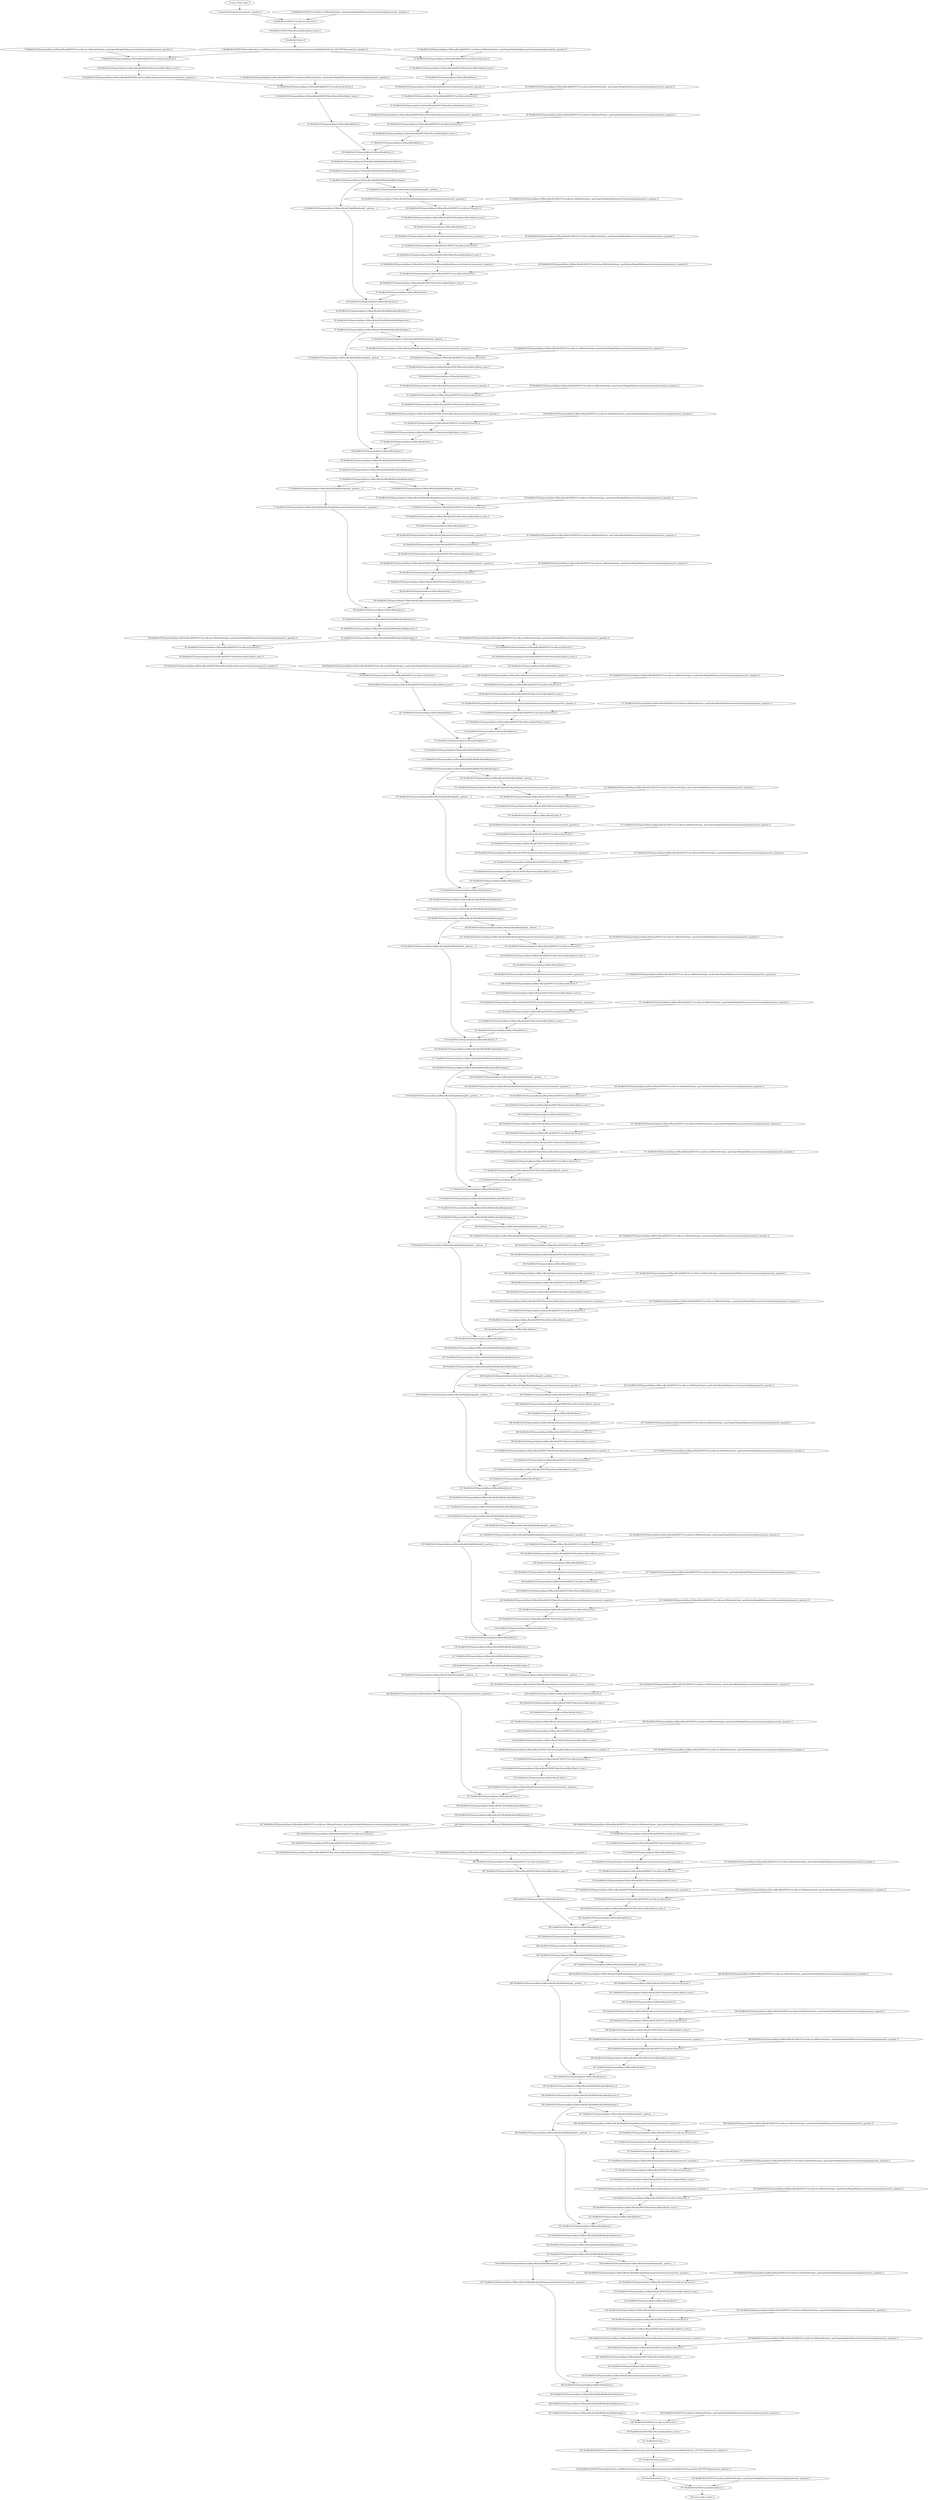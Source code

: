 strict digraph  {
"0 /nncf_model_input_0" [id=0, type=nncf_model_input];
"1 AsymmetricQuantizer/asymmetric_quantize_0" [id=1, type=asymmetric_quantize];
"2 ShuffleNetV2/NNCFConv2d[conv1]/ModuleDict[pre_ops]/UpdateWeight[0]/AsymmetricQuantizer[op]/asymmetric_quantize_0" [id=2, type=asymmetric_quantize];
"3 ShuffleNetV2/NNCFConv2d[conv1]/conv2d_0" [id=3, type=conv2d];
"4 ShuffleNetV2/NNCFBatchNorm2d[bn1]/batch_norm_0" [id=4, type=batch_norm];
"5 ShuffleNetV2/relu_0" [id=5, type=relu];
"6 ShuffleNetV2/NNCFNetworkInterface[_nncf]/ModuleDict[external_quantizers]/AsymmetricQuantizer[ShuffleNetV2/relu_0|OUTPUT]/asymmetric_quantize_0" [id=6, type=asymmetric_quantize];
"7 ShuffleNetV2/Sequential[layer1]/DownBlock[0]/NNCFConv2d[conv1]/ModuleDict[pre_ops]/UpdateWeight[0]/AsymmetricQuantizer[op]/asymmetric_quantize_0" [id=7, type=asymmetric_quantize];
"8 ShuffleNetV2/Sequential[layer1]/DownBlock[0]/NNCFConv2d[conv1]/conv2d_0" [id=8, type=conv2d];
"9 ShuffleNetV2/Sequential[layer1]/DownBlock[0]/NNCFBatchNorm2d[bn1]/batch_norm_0" [id=9, type=batch_norm];
"10 ShuffleNetV2/Sequential[layer1]/DownBlock[0]/NNCFBatchNorm2d[bn1]/AsymmetricQuantizer/asymmetric_quantize_0" [id=10, type=asymmetric_quantize];
"11 ShuffleNetV2/Sequential[layer1]/DownBlock[0]/NNCFConv2d[conv2]/ModuleDict[pre_ops]/UpdateWeight[0]/AsymmetricQuantizer[op]/asymmetric_quantize_0" [id=11, type=asymmetric_quantize];
"12 ShuffleNetV2/Sequential[layer1]/DownBlock[0]/NNCFConv2d[conv2]/conv2d_0" [id=12, type=conv2d];
"13 ShuffleNetV2/Sequential[layer1]/DownBlock[0]/NNCFBatchNorm2d[bn2]/batch_norm_0" [id=13, type=batch_norm];
"14 ShuffleNetV2/Sequential[layer1]/DownBlock[0]/relu_0" [id=14, type=relu];
"15 ShuffleNetV2/Sequential[layer1]/DownBlock[0]/NNCFConv2d[conv3]/ModuleDict[pre_ops]/UpdateWeight[0]/AsymmetricQuantizer[op]/asymmetric_quantize_0" [id=15, type=asymmetric_quantize];
"16 ShuffleNetV2/Sequential[layer1]/DownBlock[0]/NNCFConv2d[conv3]/conv2d_0" [id=16, type=conv2d];
"17 ShuffleNetV2/Sequential[layer1]/DownBlock[0]/NNCFBatchNorm2d[bn3]/batch_norm_0" [id=17, type=batch_norm];
"18 ShuffleNetV2/Sequential[layer1]/DownBlock[0]/relu_1" [id=18, type=relu];
"19 ShuffleNetV2/Sequential[layer1]/DownBlock[0]/AsymmetricQuantizer/asymmetric_quantize_0" [id=19, type=asymmetric_quantize];
"20 ShuffleNetV2/Sequential[layer1]/DownBlock[0]/NNCFConv2d[conv4]/ModuleDict[pre_ops]/UpdateWeight[0]/AsymmetricQuantizer[op]/asymmetric_quantize_0" [id=20, type=asymmetric_quantize];
"21 ShuffleNetV2/Sequential[layer1]/DownBlock[0]/NNCFConv2d[conv4]/conv2d_0" [id=21, type=conv2d];
"22 ShuffleNetV2/Sequential[layer1]/DownBlock[0]/NNCFBatchNorm2d[bn4]/batch_norm_0" [id=22, type=batch_norm];
"23 ShuffleNetV2/Sequential[layer1]/DownBlock[0]/NNCFBatchNorm2d[bn4]/AsymmetricQuantizer/asymmetric_quantize_0" [id=23, type=asymmetric_quantize];
"24 ShuffleNetV2/Sequential[layer1]/DownBlock[0]/NNCFConv2d[conv5]/ModuleDict[pre_ops]/UpdateWeight[0]/AsymmetricQuantizer[op]/asymmetric_quantize_0" [id=24, type=asymmetric_quantize];
"25 ShuffleNetV2/Sequential[layer1]/DownBlock[0]/NNCFConv2d[conv5]/conv2d_0" [id=25, type=conv2d];
"26 ShuffleNetV2/Sequential[layer1]/DownBlock[0]/NNCFBatchNorm2d[bn5]/batch_norm_0" [id=26, type=batch_norm];
"27 ShuffleNetV2/Sequential[layer1]/DownBlock[0]/relu_2" [id=27, type=relu];
"28 ShuffleNetV2/Sequential[layer1]/DownBlock[0]/cat_0" [id=28, type=cat];
"29 ShuffleNetV2/Sequential[layer1]/DownBlock[0]/ShuffleBlock[shuffle]/view_0" [id=29, type=view];
"30 ShuffleNetV2/Sequential[layer1]/DownBlock[0]/ShuffleBlock[shuffle]/permute_0" [id=30, type=permute];
"31 ShuffleNetV2/Sequential[layer1]/DownBlock[0]/ShuffleBlock[shuffle]/reshape_0" [id=31, type=reshape];
"32 ShuffleNetV2/Sequential[layer1]/BasicBlock[1]/SplitBlock[split]/__getitem___0" [id=32, type=__getitem__];
"33 ShuffleNetV2/Sequential[layer1]/BasicBlock[1]/SplitBlock[split]/__getitem___1" [id=33, type=__getitem__];
"34 ShuffleNetV2/Sequential[layer1]/BasicBlock[1]/SplitBlock[split]/AsymmetricQuantizer/asymmetric_quantize_0" [id=34, type=asymmetric_quantize];
"35 ShuffleNetV2/Sequential[layer1]/BasicBlock[1]/NNCFConv2d[conv1]/ModuleDict[pre_ops]/UpdateWeight[0]/AsymmetricQuantizer[op]/asymmetric_quantize_0" [id=35, type=asymmetric_quantize];
"36 ShuffleNetV2/Sequential[layer1]/BasicBlock[1]/NNCFConv2d[conv1]/conv2d_0" [id=36, type=conv2d];
"37 ShuffleNetV2/Sequential[layer1]/BasicBlock[1]/NNCFBatchNorm2d[bn1]/batch_norm_0" [id=37, type=batch_norm];
"38 ShuffleNetV2/Sequential[layer1]/BasicBlock[1]/relu_0" [id=38, type=relu];
"39 ShuffleNetV2/Sequential[layer1]/BasicBlock[1]/AsymmetricQuantizer/asymmetric_quantize_0" [id=39, type=asymmetric_quantize];
"40 ShuffleNetV2/Sequential[layer1]/BasicBlock[1]/NNCFConv2d[conv2]/ModuleDict[pre_ops]/UpdateWeight[0]/AsymmetricQuantizer[op]/asymmetric_quantize_0" [id=40, type=asymmetric_quantize];
"41 ShuffleNetV2/Sequential[layer1]/BasicBlock[1]/NNCFConv2d[conv2]/conv2d_0" [id=41, type=conv2d];
"42 ShuffleNetV2/Sequential[layer1]/BasicBlock[1]/NNCFBatchNorm2d[bn2]/batch_norm_0" [id=42, type=batch_norm];
"43 ShuffleNetV2/Sequential[layer1]/BasicBlock[1]/NNCFBatchNorm2d[bn2]/AsymmetricQuantizer/asymmetric_quantize_0" [id=43, type=asymmetric_quantize];
"44 ShuffleNetV2/Sequential[layer1]/BasicBlock[1]/NNCFConv2d[conv3]/ModuleDict[pre_ops]/UpdateWeight[0]/AsymmetricQuantizer[op]/asymmetric_quantize_0" [id=44, type=asymmetric_quantize];
"45 ShuffleNetV2/Sequential[layer1]/BasicBlock[1]/NNCFConv2d[conv3]/conv2d_0" [id=45, type=conv2d];
"46 ShuffleNetV2/Sequential[layer1]/BasicBlock[1]/NNCFBatchNorm2d[bn3]/batch_norm_0" [id=46, type=batch_norm];
"47 ShuffleNetV2/Sequential[layer1]/BasicBlock[1]/relu_1" [id=47, type=relu];
"48 ShuffleNetV2/Sequential[layer1]/BasicBlock[1]/cat_0" [id=48, type=cat];
"49 ShuffleNetV2/Sequential[layer1]/BasicBlock[1]/ShuffleBlock[shuffle]/view_0" [id=49, type=view];
"50 ShuffleNetV2/Sequential[layer1]/BasicBlock[1]/ShuffleBlock[shuffle]/permute_0" [id=50, type=permute];
"51 ShuffleNetV2/Sequential[layer1]/BasicBlock[1]/ShuffleBlock[shuffle]/reshape_0" [id=51, type=reshape];
"52 ShuffleNetV2/Sequential[layer1]/BasicBlock[2]/SplitBlock[split]/__getitem___0" [id=52, type=__getitem__];
"53 ShuffleNetV2/Sequential[layer1]/BasicBlock[2]/SplitBlock[split]/__getitem___1" [id=53, type=__getitem__];
"54 ShuffleNetV2/Sequential[layer1]/BasicBlock[2]/SplitBlock[split]/AsymmetricQuantizer/asymmetric_quantize_0" [id=54, type=asymmetric_quantize];
"55 ShuffleNetV2/Sequential[layer1]/BasicBlock[2]/NNCFConv2d[conv1]/ModuleDict[pre_ops]/UpdateWeight[0]/AsymmetricQuantizer[op]/asymmetric_quantize_0" [id=55, type=asymmetric_quantize];
"56 ShuffleNetV2/Sequential[layer1]/BasicBlock[2]/NNCFConv2d[conv1]/conv2d_0" [id=56, type=conv2d];
"57 ShuffleNetV2/Sequential[layer1]/BasicBlock[2]/NNCFBatchNorm2d[bn1]/batch_norm_0" [id=57, type=batch_norm];
"58 ShuffleNetV2/Sequential[layer1]/BasicBlock[2]/relu_0" [id=58, type=relu];
"59 ShuffleNetV2/Sequential[layer1]/BasicBlock[2]/AsymmetricQuantizer/asymmetric_quantize_0" [id=59, type=asymmetric_quantize];
"60 ShuffleNetV2/Sequential[layer1]/BasicBlock[2]/NNCFConv2d[conv2]/ModuleDict[pre_ops]/UpdateWeight[0]/AsymmetricQuantizer[op]/asymmetric_quantize_0" [id=60, type=asymmetric_quantize];
"61 ShuffleNetV2/Sequential[layer1]/BasicBlock[2]/NNCFConv2d[conv2]/conv2d_0" [id=61, type=conv2d];
"62 ShuffleNetV2/Sequential[layer1]/BasicBlock[2]/NNCFBatchNorm2d[bn2]/batch_norm_0" [id=62, type=batch_norm];
"63 ShuffleNetV2/Sequential[layer1]/BasicBlock[2]/NNCFBatchNorm2d[bn2]/AsymmetricQuantizer/asymmetric_quantize_0" [id=63, type=asymmetric_quantize];
"64 ShuffleNetV2/Sequential[layer1]/BasicBlock[2]/NNCFConv2d[conv3]/ModuleDict[pre_ops]/UpdateWeight[0]/AsymmetricQuantizer[op]/asymmetric_quantize_0" [id=64, type=asymmetric_quantize];
"65 ShuffleNetV2/Sequential[layer1]/BasicBlock[2]/NNCFConv2d[conv3]/conv2d_0" [id=65, type=conv2d];
"66 ShuffleNetV2/Sequential[layer1]/BasicBlock[2]/NNCFBatchNorm2d[bn3]/batch_norm_0" [id=66, type=batch_norm];
"67 ShuffleNetV2/Sequential[layer1]/BasicBlock[2]/relu_1" [id=67, type=relu];
"68 ShuffleNetV2/Sequential[layer1]/BasicBlock[2]/cat_0" [id=68, type=cat];
"69 ShuffleNetV2/Sequential[layer1]/BasicBlock[2]/ShuffleBlock[shuffle]/view_0" [id=69, type=view];
"70 ShuffleNetV2/Sequential[layer1]/BasicBlock[2]/ShuffleBlock[shuffle]/permute_0" [id=70, type=permute];
"71 ShuffleNetV2/Sequential[layer1]/BasicBlock[2]/ShuffleBlock[shuffle]/reshape_0" [id=71, type=reshape];
"72 ShuffleNetV2/Sequential[layer1]/BasicBlock[3]/SplitBlock[split]/__getitem___0" [id=72, type=__getitem__];
"73 ShuffleNetV2/Sequential[layer1]/BasicBlock[3]/SplitBlock[split]/AsymmetricQuantizer/asymmetric_quantize_0" [id=73, type=asymmetric_quantize];
"74 ShuffleNetV2/Sequential[layer1]/BasicBlock[3]/SplitBlock[split]/__getitem___1" [id=74, type=__getitem__];
"75 ShuffleNetV2/Sequential[layer1]/BasicBlock[3]/SplitBlock[split]/AsymmetricQuantizer/asymmetric_quantize_1" [id=75, type=asymmetric_quantize];
"76 ShuffleNetV2/Sequential[layer1]/BasicBlock[3]/NNCFConv2d[conv1]/ModuleDict[pre_ops]/UpdateWeight[0]/AsymmetricQuantizer[op]/asymmetric_quantize_0" [id=76, type=asymmetric_quantize];
"77 ShuffleNetV2/Sequential[layer1]/BasicBlock[3]/NNCFConv2d[conv1]/conv2d_0" [id=77, type=conv2d];
"78 ShuffleNetV2/Sequential[layer1]/BasicBlock[3]/NNCFBatchNorm2d[bn1]/batch_norm_0" [id=78, type=batch_norm];
"79 ShuffleNetV2/Sequential[layer1]/BasicBlock[3]/relu_0" [id=79, type=relu];
"80 ShuffleNetV2/Sequential[layer1]/BasicBlock[3]/AsymmetricQuantizer/asymmetric_quantize_0" [id=80, type=asymmetric_quantize];
"81 ShuffleNetV2/Sequential[layer1]/BasicBlock[3]/NNCFConv2d[conv2]/ModuleDict[pre_ops]/UpdateWeight[0]/AsymmetricQuantizer[op]/asymmetric_quantize_0" [id=81, type=asymmetric_quantize];
"82 ShuffleNetV2/Sequential[layer1]/BasicBlock[3]/NNCFConv2d[conv2]/conv2d_0" [id=82, type=conv2d];
"83 ShuffleNetV2/Sequential[layer1]/BasicBlock[3]/NNCFBatchNorm2d[bn2]/batch_norm_0" [id=83, type=batch_norm];
"84 ShuffleNetV2/Sequential[layer1]/BasicBlock[3]/NNCFBatchNorm2d[bn2]/AsymmetricQuantizer/asymmetric_quantize_0" [id=84, type=asymmetric_quantize];
"85 ShuffleNetV2/Sequential[layer1]/BasicBlock[3]/NNCFConv2d[conv3]/ModuleDict[pre_ops]/UpdateWeight[0]/AsymmetricQuantizer[op]/asymmetric_quantize_0" [id=85, type=asymmetric_quantize];
"86 ShuffleNetV2/Sequential[layer1]/BasicBlock[3]/NNCFConv2d[conv3]/conv2d_0" [id=86, type=conv2d];
"87 ShuffleNetV2/Sequential[layer1]/BasicBlock[3]/NNCFBatchNorm2d[bn3]/batch_norm_0" [id=87, type=batch_norm];
"88 ShuffleNetV2/Sequential[layer1]/BasicBlock[3]/relu_1" [id=88, type=relu];
"89 ShuffleNetV2/Sequential[layer1]/BasicBlock[3]/AsymmetricQuantizer/asymmetric_quantize_1" [id=89, type=asymmetric_quantize];
"90 ShuffleNetV2/Sequential[layer1]/BasicBlock[3]/cat_0" [id=90, type=cat];
"91 ShuffleNetV2/Sequential[layer1]/BasicBlock[3]/ShuffleBlock[shuffle]/view_0" [id=91, type=view];
"92 ShuffleNetV2/Sequential[layer1]/BasicBlock[3]/ShuffleBlock[shuffle]/permute_0" [id=92, type=permute];
"93 ShuffleNetV2/Sequential[layer1]/BasicBlock[3]/ShuffleBlock[shuffle]/reshape_0" [id=93, type=reshape];
"94 ShuffleNetV2/Sequential[layer2]/DownBlock[0]/NNCFConv2d[conv1]/ModuleDict[pre_ops]/UpdateWeight[0]/AsymmetricQuantizer[op]/asymmetric_quantize_0" [id=94, type=asymmetric_quantize];
"95 ShuffleNetV2/Sequential[layer2]/DownBlock[0]/NNCFConv2d[conv1]/conv2d_0" [id=95, type=conv2d];
"96 ShuffleNetV2/Sequential[layer2]/DownBlock[0]/NNCFBatchNorm2d[bn1]/batch_norm_0" [id=96, type=batch_norm];
"97 ShuffleNetV2/Sequential[layer2]/DownBlock[0]/NNCFBatchNorm2d[bn1]/AsymmetricQuantizer/asymmetric_quantize_0" [id=97, type=asymmetric_quantize];
"98 ShuffleNetV2/Sequential[layer2]/DownBlock[0]/NNCFConv2d[conv2]/ModuleDict[pre_ops]/UpdateWeight[0]/AsymmetricQuantizer[op]/asymmetric_quantize_0" [id=98, type=asymmetric_quantize];
"99 ShuffleNetV2/Sequential[layer2]/DownBlock[0]/NNCFConv2d[conv2]/conv2d_0" [id=99, type=conv2d];
"100 ShuffleNetV2/Sequential[layer2]/DownBlock[0]/NNCFBatchNorm2d[bn2]/batch_norm_0" [id=100, type=batch_norm];
"101 ShuffleNetV2/Sequential[layer2]/DownBlock[0]/relu_0" [id=101, type=relu];
"102 ShuffleNetV2/Sequential[layer2]/DownBlock[0]/NNCFConv2d[conv3]/ModuleDict[pre_ops]/UpdateWeight[0]/AsymmetricQuantizer[op]/asymmetric_quantize_0" [id=102, type=asymmetric_quantize];
"103 ShuffleNetV2/Sequential[layer2]/DownBlock[0]/NNCFConv2d[conv3]/conv2d_0" [id=103, type=conv2d];
"104 ShuffleNetV2/Sequential[layer2]/DownBlock[0]/NNCFBatchNorm2d[bn3]/batch_norm_0" [id=104, type=batch_norm];
"105 ShuffleNetV2/Sequential[layer2]/DownBlock[0]/relu_1" [id=105, type=relu];
"106 ShuffleNetV2/Sequential[layer2]/DownBlock[0]/AsymmetricQuantizer/asymmetric_quantize_0" [id=106, type=asymmetric_quantize];
"107 ShuffleNetV2/Sequential[layer2]/DownBlock[0]/NNCFConv2d[conv4]/ModuleDict[pre_ops]/UpdateWeight[0]/AsymmetricQuantizer[op]/asymmetric_quantize_0" [id=107, type=asymmetric_quantize];
"108 ShuffleNetV2/Sequential[layer2]/DownBlock[0]/NNCFConv2d[conv4]/conv2d_0" [id=108, type=conv2d];
"109 ShuffleNetV2/Sequential[layer2]/DownBlock[0]/NNCFBatchNorm2d[bn4]/batch_norm_0" [id=109, type=batch_norm];
"110 ShuffleNetV2/Sequential[layer2]/DownBlock[0]/NNCFBatchNorm2d[bn4]/AsymmetricQuantizer/asymmetric_quantize_0" [id=110, type=asymmetric_quantize];
"111 ShuffleNetV2/Sequential[layer2]/DownBlock[0]/NNCFConv2d[conv5]/ModuleDict[pre_ops]/UpdateWeight[0]/AsymmetricQuantizer[op]/asymmetric_quantize_0" [id=111, type=asymmetric_quantize];
"112 ShuffleNetV2/Sequential[layer2]/DownBlock[0]/NNCFConv2d[conv5]/conv2d_0" [id=112, type=conv2d];
"113 ShuffleNetV2/Sequential[layer2]/DownBlock[0]/NNCFBatchNorm2d[bn5]/batch_norm_0" [id=113, type=batch_norm];
"114 ShuffleNetV2/Sequential[layer2]/DownBlock[0]/relu_2" [id=114, type=relu];
"115 ShuffleNetV2/Sequential[layer2]/DownBlock[0]/cat_0" [id=115, type=cat];
"116 ShuffleNetV2/Sequential[layer2]/DownBlock[0]/ShuffleBlock[shuffle]/view_0" [id=116, type=view];
"117 ShuffleNetV2/Sequential[layer2]/DownBlock[0]/ShuffleBlock[shuffle]/permute_0" [id=117, type=permute];
"118 ShuffleNetV2/Sequential[layer2]/DownBlock[0]/ShuffleBlock[shuffle]/reshape_0" [id=118, type=reshape];
"119 ShuffleNetV2/Sequential[layer2]/BasicBlock[1]/SplitBlock[split]/__getitem___0" [id=119, type=__getitem__];
"120 ShuffleNetV2/Sequential[layer2]/BasicBlock[1]/SplitBlock[split]/__getitem___1" [id=120, type=__getitem__];
"121 ShuffleNetV2/Sequential[layer2]/BasicBlock[1]/SplitBlock[split]/AsymmetricQuantizer/asymmetric_quantize_0" [id=121, type=asymmetric_quantize];
"122 ShuffleNetV2/Sequential[layer2]/BasicBlock[1]/NNCFConv2d[conv1]/ModuleDict[pre_ops]/UpdateWeight[0]/AsymmetricQuantizer[op]/asymmetric_quantize_0" [id=122, type=asymmetric_quantize];
"123 ShuffleNetV2/Sequential[layer2]/BasicBlock[1]/NNCFConv2d[conv1]/conv2d_0" [id=123, type=conv2d];
"124 ShuffleNetV2/Sequential[layer2]/BasicBlock[1]/NNCFBatchNorm2d[bn1]/batch_norm_0" [id=124, type=batch_norm];
"125 ShuffleNetV2/Sequential[layer2]/BasicBlock[1]/relu_0" [id=125, type=relu];
"126 ShuffleNetV2/Sequential[layer2]/BasicBlock[1]/AsymmetricQuantizer/asymmetric_quantize_0" [id=126, type=asymmetric_quantize];
"127 ShuffleNetV2/Sequential[layer2]/BasicBlock[1]/NNCFConv2d[conv2]/ModuleDict[pre_ops]/UpdateWeight[0]/AsymmetricQuantizer[op]/asymmetric_quantize_0" [id=127, type=asymmetric_quantize];
"128 ShuffleNetV2/Sequential[layer2]/BasicBlock[1]/NNCFConv2d[conv2]/conv2d_0" [id=128, type=conv2d];
"129 ShuffleNetV2/Sequential[layer2]/BasicBlock[1]/NNCFBatchNorm2d[bn2]/batch_norm_0" [id=129, type=batch_norm];
"130 ShuffleNetV2/Sequential[layer2]/BasicBlock[1]/NNCFBatchNorm2d[bn2]/AsymmetricQuantizer/asymmetric_quantize_0" [id=130, type=asymmetric_quantize];
"131 ShuffleNetV2/Sequential[layer2]/BasicBlock[1]/NNCFConv2d[conv3]/ModuleDict[pre_ops]/UpdateWeight[0]/AsymmetricQuantizer[op]/asymmetric_quantize_0" [id=131, type=asymmetric_quantize];
"132 ShuffleNetV2/Sequential[layer2]/BasicBlock[1]/NNCFConv2d[conv3]/conv2d_0" [id=132, type=conv2d];
"133 ShuffleNetV2/Sequential[layer2]/BasicBlock[1]/NNCFBatchNorm2d[bn3]/batch_norm_0" [id=133, type=batch_norm];
"134 ShuffleNetV2/Sequential[layer2]/BasicBlock[1]/relu_1" [id=134, type=relu];
"135 ShuffleNetV2/Sequential[layer2]/BasicBlock[1]/cat_0" [id=135, type=cat];
"136 ShuffleNetV2/Sequential[layer2]/BasicBlock[1]/ShuffleBlock[shuffle]/view_0" [id=136, type=view];
"137 ShuffleNetV2/Sequential[layer2]/BasicBlock[1]/ShuffleBlock[shuffle]/permute_0" [id=137, type=permute];
"138 ShuffleNetV2/Sequential[layer2]/BasicBlock[1]/ShuffleBlock[shuffle]/reshape_0" [id=138, type=reshape];
"139 ShuffleNetV2/Sequential[layer2]/BasicBlock[2]/SplitBlock[split]/__getitem___0" [id=139, type=__getitem__];
"140 ShuffleNetV2/Sequential[layer2]/BasicBlock[2]/SplitBlock[split]/__getitem___1" [id=140, type=__getitem__];
"141 ShuffleNetV2/Sequential[layer2]/BasicBlock[2]/SplitBlock[split]/AsymmetricQuantizer/asymmetric_quantize_0" [id=141, type=asymmetric_quantize];
"142 ShuffleNetV2/Sequential[layer2]/BasicBlock[2]/NNCFConv2d[conv1]/ModuleDict[pre_ops]/UpdateWeight[0]/AsymmetricQuantizer[op]/asymmetric_quantize_0" [id=142, type=asymmetric_quantize];
"143 ShuffleNetV2/Sequential[layer2]/BasicBlock[2]/NNCFConv2d[conv1]/conv2d_0" [id=143, type=conv2d];
"144 ShuffleNetV2/Sequential[layer2]/BasicBlock[2]/NNCFBatchNorm2d[bn1]/batch_norm_0" [id=144, type=batch_norm];
"145 ShuffleNetV2/Sequential[layer2]/BasicBlock[2]/relu_0" [id=145, type=relu];
"146 ShuffleNetV2/Sequential[layer2]/BasicBlock[2]/AsymmetricQuantizer/asymmetric_quantize_0" [id=146, type=asymmetric_quantize];
"147 ShuffleNetV2/Sequential[layer2]/BasicBlock[2]/NNCFConv2d[conv2]/ModuleDict[pre_ops]/UpdateWeight[0]/AsymmetricQuantizer[op]/asymmetric_quantize_0" [id=147, type=asymmetric_quantize];
"148 ShuffleNetV2/Sequential[layer2]/BasicBlock[2]/NNCFConv2d[conv2]/conv2d_0" [id=148, type=conv2d];
"149 ShuffleNetV2/Sequential[layer2]/BasicBlock[2]/NNCFBatchNorm2d[bn2]/batch_norm_0" [id=149, type=batch_norm];
"150 ShuffleNetV2/Sequential[layer2]/BasicBlock[2]/NNCFBatchNorm2d[bn2]/AsymmetricQuantizer/asymmetric_quantize_0" [id=150, type=asymmetric_quantize];
"151 ShuffleNetV2/Sequential[layer2]/BasicBlock[2]/NNCFConv2d[conv3]/ModuleDict[pre_ops]/UpdateWeight[0]/AsymmetricQuantizer[op]/asymmetric_quantize_0" [id=151, type=asymmetric_quantize];
"152 ShuffleNetV2/Sequential[layer2]/BasicBlock[2]/NNCFConv2d[conv3]/conv2d_0" [id=152, type=conv2d];
"153 ShuffleNetV2/Sequential[layer2]/BasicBlock[2]/NNCFBatchNorm2d[bn3]/batch_norm_0" [id=153, type=batch_norm];
"154 ShuffleNetV2/Sequential[layer2]/BasicBlock[2]/relu_1" [id=154, type=relu];
"155 ShuffleNetV2/Sequential[layer2]/BasicBlock[2]/cat_0" [id=155, type=cat];
"156 ShuffleNetV2/Sequential[layer2]/BasicBlock[2]/ShuffleBlock[shuffle]/view_0" [id=156, type=view];
"157 ShuffleNetV2/Sequential[layer2]/BasicBlock[2]/ShuffleBlock[shuffle]/permute_0" [id=157, type=permute];
"158 ShuffleNetV2/Sequential[layer2]/BasicBlock[2]/ShuffleBlock[shuffle]/reshape_0" [id=158, type=reshape];
"159 ShuffleNetV2/Sequential[layer2]/BasicBlock[3]/SplitBlock[split]/__getitem___0" [id=159, type=__getitem__];
"160 ShuffleNetV2/Sequential[layer2]/BasicBlock[3]/SplitBlock[split]/__getitem___1" [id=160, type=__getitem__];
"161 ShuffleNetV2/Sequential[layer2]/BasicBlock[3]/SplitBlock[split]/AsymmetricQuantizer/asymmetric_quantize_0" [id=161, type=asymmetric_quantize];
"162 ShuffleNetV2/Sequential[layer2]/BasicBlock[3]/NNCFConv2d[conv1]/ModuleDict[pre_ops]/UpdateWeight[0]/AsymmetricQuantizer[op]/asymmetric_quantize_0" [id=162, type=asymmetric_quantize];
"163 ShuffleNetV2/Sequential[layer2]/BasicBlock[3]/NNCFConv2d[conv1]/conv2d_0" [id=163, type=conv2d];
"164 ShuffleNetV2/Sequential[layer2]/BasicBlock[3]/NNCFBatchNorm2d[bn1]/batch_norm_0" [id=164, type=batch_norm];
"165 ShuffleNetV2/Sequential[layer2]/BasicBlock[3]/relu_0" [id=165, type=relu];
"166 ShuffleNetV2/Sequential[layer2]/BasicBlock[3]/AsymmetricQuantizer/asymmetric_quantize_0" [id=166, type=asymmetric_quantize];
"167 ShuffleNetV2/Sequential[layer2]/BasicBlock[3]/NNCFConv2d[conv2]/ModuleDict[pre_ops]/UpdateWeight[0]/AsymmetricQuantizer[op]/asymmetric_quantize_0" [id=167, type=asymmetric_quantize];
"168 ShuffleNetV2/Sequential[layer2]/BasicBlock[3]/NNCFConv2d[conv2]/conv2d_0" [id=168, type=conv2d];
"169 ShuffleNetV2/Sequential[layer2]/BasicBlock[3]/NNCFBatchNorm2d[bn2]/batch_norm_0" [id=169, type=batch_norm];
"170 ShuffleNetV2/Sequential[layer2]/BasicBlock[3]/NNCFBatchNorm2d[bn2]/AsymmetricQuantizer/asymmetric_quantize_0" [id=170, type=asymmetric_quantize];
"171 ShuffleNetV2/Sequential[layer2]/BasicBlock[3]/NNCFConv2d[conv3]/ModuleDict[pre_ops]/UpdateWeight[0]/AsymmetricQuantizer[op]/asymmetric_quantize_0" [id=171, type=asymmetric_quantize];
"172 ShuffleNetV2/Sequential[layer2]/BasicBlock[3]/NNCFConv2d[conv3]/conv2d_0" [id=172, type=conv2d];
"173 ShuffleNetV2/Sequential[layer2]/BasicBlock[3]/NNCFBatchNorm2d[bn3]/batch_norm_0" [id=173, type=batch_norm];
"174 ShuffleNetV2/Sequential[layer2]/BasicBlock[3]/relu_1" [id=174, type=relu];
"175 ShuffleNetV2/Sequential[layer2]/BasicBlock[3]/cat_0" [id=175, type=cat];
"176 ShuffleNetV2/Sequential[layer2]/BasicBlock[3]/ShuffleBlock[shuffle]/view_0" [id=176, type=view];
"177 ShuffleNetV2/Sequential[layer2]/BasicBlock[3]/ShuffleBlock[shuffle]/permute_0" [id=177, type=permute];
"178 ShuffleNetV2/Sequential[layer2]/BasicBlock[3]/ShuffleBlock[shuffle]/reshape_0" [id=178, type=reshape];
"179 ShuffleNetV2/Sequential[layer2]/BasicBlock[4]/SplitBlock[split]/__getitem___0" [id=179, type=__getitem__];
"180 ShuffleNetV2/Sequential[layer2]/BasicBlock[4]/SplitBlock[split]/__getitem___1" [id=180, type=__getitem__];
"181 ShuffleNetV2/Sequential[layer2]/BasicBlock[4]/SplitBlock[split]/AsymmetricQuantizer/asymmetric_quantize_0" [id=181, type=asymmetric_quantize];
"182 ShuffleNetV2/Sequential[layer2]/BasicBlock[4]/NNCFConv2d[conv1]/ModuleDict[pre_ops]/UpdateWeight[0]/AsymmetricQuantizer[op]/asymmetric_quantize_0" [id=182, type=asymmetric_quantize];
"183 ShuffleNetV2/Sequential[layer2]/BasicBlock[4]/NNCFConv2d[conv1]/conv2d_0" [id=183, type=conv2d];
"184 ShuffleNetV2/Sequential[layer2]/BasicBlock[4]/NNCFBatchNorm2d[bn1]/batch_norm_0" [id=184, type=batch_norm];
"185 ShuffleNetV2/Sequential[layer2]/BasicBlock[4]/relu_0" [id=185, type=relu];
"186 ShuffleNetV2/Sequential[layer2]/BasicBlock[4]/AsymmetricQuantizer/asymmetric_quantize_0" [id=186, type=asymmetric_quantize];
"187 ShuffleNetV2/Sequential[layer2]/BasicBlock[4]/NNCFConv2d[conv2]/ModuleDict[pre_ops]/UpdateWeight[0]/AsymmetricQuantizer[op]/asymmetric_quantize_0" [id=187, type=asymmetric_quantize];
"188 ShuffleNetV2/Sequential[layer2]/BasicBlock[4]/NNCFConv2d[conv2]/conv2d_0" [id=188, type=conv2d];
"189 ShuffleNetV2/Sequential[layer2]/BasicBlock[4]/NNCFBatchNorm2d[bn2]/batch_norm_0" [id=189, type=batch_norm];
"190 ShuffleNetV2/Sequential[layer2]/BasicBlock[4]/NNCFBatchNorm2d[bn2]/AsymmetricQuantizer/asymmetric_quantize_0" [id=190, type=asymmetric_quantize];
"191 ShuffleNetV2/Sequential[layer2]/BasicBlock[4]/NNCFConv2d[conv3]/ModuleDict[pre_ops]/UpdateWeight[0]/AsymmetricQuantizer[op]/asymmetric_quantize_0" [id=191, type=asymmetric_quantize];
"192 ShuffleNetV2/Sequential[layer2]/BasicBlock[4]/NNCFConv2d[conv3]/conv2d_0" [id=192, type=conv2d];
"193 ShuffleNetV2/Sequential[layer2]/BasicBlock[4]/NNCFBatchNorm2d[bn3]/batch_norm_0" [id=193, type=batch_norm];
"194 ShuffleNetV2/Sequential[layer2]/BasicBlock[4]/relu_1" [id=194, type=relu];
"195 ShuffleNetV2/Sequential[layer2]/BasicBlock[4]/cat_0" [id=195, type=cat];
"196 ShuffleNetV2/Sequential[layer2]/BasicBlock[4]/ShuffleBlock[shuffle]/view_0" [id=196, type=view];
"197 ShuffleNetV2/Sequential[layer2]/BasicBlock[4]/ShuffleBlock[shuffle]/permute_0" [id=197, type=permute];
"198 ShuffleNetV2/Sequential[layer2]/BasicBlock[4]/ShuffleBlock[shuffle]/reshape_0" [id=198, type=reshape];
"199 ShuffleNetV2/Sequential[layer2]/BasicBlock[5]/SplitBlock[split]/__getitem___0" [id=199, type=__getitem__];
"200 ShuffleNetV2/Sequential[layer2]/BasicBlock[5]/SplitBlock[split]/__getitem___1" [id=200, type=__getitem__];
"201 ShuffleNetV2/Sequential[layer2]/BasicBlock[5]/SplitBlock[split]/AsymmetricQuantizer/asymmetric_quantize_0" [id=201, type=asymmetric_quantize];
"202 ShuffleNetV2/Sequential[layer2]/BasicBlock[5]/NNCFConv2d[conv1]/ModuleDict[pre_ops]/UpdateWeight[0]/AsymmetricQuantizer[op]/asymmetric_quantize_0" [id=202, type=asymmetric_quantize];
"203 ShuffleNetV2/Sequential[layer2]/BasicBlock[5]/NNCFConv2d[conv1]/conv2d_0" [id=203, type=conv2d];
"204 ShuffleNetV2/Sequential[layer2]/BasicBlock[5]/NNCFBatchNorm2d[bn1]/batch_norm_0" [id=204, type=batch_norm];
"205 ShuffleNetV2/Sequential[layer2]/BasicBlock[5]/relu_0" [id=205, type=relu];
"206 ShuffleNetV2/Sequential[layer2]/BasicBlock[5]/AsymmetricQuantizer/asymmetric_quantize_0" [id=206, type=asymmetric_quantize];
"207 ShuffleNetV2/Sequential[layer2]/BasicBlock[5]/NNCFConv2d[conv2]/ModuleDict[pre_ops]/UpdateWeight[0]/AsymmetricQuantizer[op]/asymmetric_quantize_0" [id=207, type=asymmetric_quantize];
"208 ShuffleNetV2/Sequential[layer2]/BasicBlock[5]/NNCFConv2d[conv2]/conv2d_0" [id=208, type=conv2d];
"209 ShuffleNetV2/Sequential[layer2]/BasicBlock[5]/NNCFBatchNorm2d[bn2]/batch_norm_0" [id=209, type=batch_norm];
"210 ShuffleNetV2/Sequential[layer2]/BasicBlock[5]/NNCFBatchNorm2d[bn2]/AsymmetricQuantizer/asymmetric_quantize_0" [id=210, type=asymmetric_quantize];
"211 ShuffleNetV2/Sequential[layer2]/BasicBlock[5]/NNCFConv2d[conv3]/ModuleDict[pre_ops]/UpdateWeight[0]/AsymmetricQuantizer[op]/asymmetric_quantize_0" [id=211, type=asymmetric_quantize];
"212 ShuffleNetV2/Sequential[layer2]/BasicBlock[5]/NNCFConv2d[conv3]/conv2d_0" [id=212, type=conv2d];
"213 ShuffleNetV2/Sequential[layer2]/BasicBlock[5]/NNCFBatchNorm2d[bn3]/batch_norm_0" [id=213, type=batch_norm];
"214 ShuffleNetV2/Sequential[layer2]/BasicBlock[5]/relu_1" [id=214, type=relu];
"215 ShuffleNetV2/Sequential[layer2]/BasicBlock[5]/cat_0" [id=215, type=cat];
"216 ShuffleNetV2/Sequential[layer2]/BasicBlock[5]/ShuffleBlock[shuffle]/view_0" [id=216, type=view];
"217 ShuffleNetV2/Sequential[layer2]/BasicBlock[5]/ShuffleBlock[shuffle]/permute_0" [id=217, type=permute];
"218 ShuffleNetV2/Sequential[layer2]/BasicBlock[5]/ShuffleBlock[shuffle]/reshape_0" [id=218, type=reshape];
"219 ShuffleNetV2/Sequential[layer2]/BasicBlock[6]/SplitBlock[split]/__getitem___0" [id=219, type=__getitem__];
"220 ShuffleNetV2/Sequential[layer2]/BasicBlock[6]/SplitBlock[split]/__getitem___1" [id=220, type=__getitem__];
"221 ShuffleNetV2/Sequential[layer2]/BasicBlock[6]/SplitBlock[split]/AsymmetricQuantizer/asymmetric_quantize_0" [id=221, type=asymmetric_quantize];
"222 ShuffleNetV2/Sequential[layer2]/BasicBlock[6]/NNCFConv2d[conv1]/ModuleDict[pre_ops]/UpdateWeight[0]/AsymmetricQuantizer[op]/asymmetric_quantize_0" [id=222, type=asymmetric_quantize];
"223 ShuffleNetV2/Sequential[layer2]/BasicBlock[6]/NNCFConv2d[conv1]/conv2d_0" [id=223, type=conv2d];
"224 ShuffleNetV2/Sequential[layer2]/BasicBlock[6]/NNCFBatchNorm2d[bn1]/batch_norm_0" [id=224, type=batch_norm];
"225 ShuffleNetV2/Sequential[layer2]/BasicBlock[6]/relu_0" [id=225, type=relu];
"226 ShuffleNetV2/Sequential[layer2]/BasicBlock[6]/AsymmetricQuantizer/asymmetric_quantize_0" [id=226, type=asymmetric_quantize];
"227 ShuffleNetV2/Sequential[layer2]/BasicBlock[6]/NNCFConv2d[conv2]/ModuleDict[pre_ops]/UpdateWeight[0]/AsymmetricQuantizer[op]/asymmetric_quantize_0" [id=227, type=asymmetric_quantize];
"228 ShuffleNetV2/Sequential[layer2]/BasicBlock[6]/NNCFConv2d[conv2]/conv2d_0" [id=228, type=conv2d];
"229 ShuffleNetV2/Sequential[layer2]/BasicBlock[6]/NNCFBatchNorm2d[bn2]/batch_norm_0" [id=229, type=batch_norm];
"230 ShuffleNetV2/Sequential[layer2]/BasicBlock[6]/NNCFBatchNorm2d[bn2]/AsymmetricQuantizer/asymmetric_quantize_0" [id=230, type=asymmetric_quantize];
"231 ShuffleNetV2/Sequential[layer2]/BasicBlock[6]/NNCFConv2d[conv3]/ModuleDict[pre_ops]/UpdateWeight[0]/AsymmetricQuantizer[op]/asymmetric_quantize_0" [id=231, type=asymmetric_quantize];
"232 ShuffleNetV2/Sequential[layer2]/BasicBlock[6]/NNCFConv2d[conv3]/conv2d_0" [id=232, type=conv2d];
"233 ShuffleNetV2/Sequential[layer2]/BasicBlock[6]/NNCFBatchNorm2d[bn3]/batch_norm_0" [id=233, type=batch_norm];
"234 ShuffleNetV2/Sequential[layer2]/BasicBlock[6]/relu_1" [id=234, type=relu];
"235 ShuffleNetV2/Sequential[layer2]/BasicBlock[6]/cat_0" [id=235, type=cat];
"236 ShuffleNetV2/Sequential[layer2]/BasicBlock[6]/ShuffleBlock[shuffle]/view_0" [id=236, type=view];
"237 ShuffleNetV2/Sequential[layer2]/BasicBlock[6]/ShuffleBlock[shuffle]/permute_0" [id=237, type=permute];
"238 ShuffleNetV2/Sequential[layer2]/BasicBlock[6]/ShuffleBlock[shuffle]/reshape_0" [id=238, type=reshape];
"239 ShuffleNetV2/Sequential[layer2]/BasicBlock[7]/SplitBlock[split]/__getitem___0" [id=239, type=__getitem__];
"240 ShuffleNetV2/Sequential[layer2]/BasicBlock[7]/SplitBlock[split]/AsymmetricQuantizer/asymmetric_quantize_0" [id=240, type=asymmetric_quantize];
"241 ShuffleNetV2/Sequential[layer2]/BasicBlock[7]/SplitBlock[split]/__getitem___1" [id=241, type=__getitem__];
"242 ShuffleNetV2/Sequential[layer2]/BasicBlock[7]/SplitBlock[split]/AsymmetricQuantizer/asymmetric_quantize_1" [id=242, type=asymmetric_quantize];
"243 ShuffleNetV2/Sequential[layer2]/BasicBlock[7]/NNCFConv2d[conv1]/ModuleDict[pre_ops]/UpdateWeight[0]/AsymmetricQuantizer[op]/asymmetric_quantize_0" [id=243, type=asymmetric_quantize];
"244 ShuffleNetV2/Sequential[layer2]/BasicBlock[7]/NNCFConv2d[conv1]/conv2d_0" [id=244, type=conv2d];
"245 ShuffleNetV2/Sequential[layer2]/BasicBlock[7]/NNCFBatchNorm2d[bn1]/batch_norm_0" [id=245, type=batch_norm];
"246 ShuffleNetV2/Sequential[layer2]/BasicBlock[7]/relu_0" [id=246, type=relu];
"247 ShuffleNetV2/Sequential[layer2]/BasicBlock[7]/AsymmetricQuantizer/asymmetric_quantize_0" [id=247, type=asymmetric_quantize];
"248 ShuffleNetV2/Sequential[layer2]/BasicBlock[7]/NNCFConv2d[conv2]/ModuleDict[pre_ops]/UpdateWeight[0]/AsymmetricQuantizer[op]/asymmetric_quantize_0" [id=248, type=asymmetric_quantize];
"249 ShuffleNetV2/Sequential[layer2]/BasicBlock[7]/NNCFConv2d[conv2]/conv2d_0" [id=249, type=conv2d];
"250 ShuffleNetV2/Sequential[layer2]/BasicBlock[7]/NNCFBatchNorm2d[bn2]/batch_norm_0" [id=250, type=batch_norm];
"251 ShuffleNetV2/Sequential[layer2]/BasicBlock[7]/NNCFBatchNorm2d[bn2]/AsymmetricQuantizer/asymmetric_quantize_0" [id=251, type=asymmetric_quantize];
"252 ShuffleNetV2/Sequential[layer2]/BasicBlock[7]/NNCFConv2d[conv3]/ModuleDict[pre_ops]/UpdateWeight[0]/AsymmetricQuantizer[op]/asymmetric_quantize_0" [id=252, type=asymmetric_quantize];
"253 ShuffleNetV2/Sequential[layer2]/BasicBlock[7]/NNCFConv2d[conv3]/conv2d_0" [id=253, type=conv2d];
"254 ShuffleNetV2/Sequential[layer2]/BasicBlock[7]/NNCFBatchNorm2d[bn3]/batch_norm_0" [id=254, type=batch_norm];
"255 ShuffleNetV2/Sequential[layer2]/BasicBlock[7]/relu_1" [id=255, type=relu];
"256 ShuffleNetV2/Sequential[layer2]/BasicBlock[7]/AsymmetricQuantizer/asymmetric_quantize_1" [id=256, type=asymmetric_quantize];
"257 ShuffleNetV2/Sequential[layer2]/BasicBlock[7]/cat_0" [id=257, type=cat];
"258 ShuffleNetV2/Sequential[layer2]/BasicBlock[7]/ShuffleBlock[shuffle]/view_0" [id=258, type=view];
"259 ShuffleNetV2/Sequential[layer2]/BasicBlock[7]/ShuffleBlock[shuffle]/permute_0" [id=259, type=permute];
"260 ShuffleNetV2/Sequential[layer2]/BasicBlock[7]/ShuffleBlock[shuffle]/reshape_0" [id=260, type=reshape];
"261 ShuffleNetV2/Sequential[layer3]/DownBlock[0]/NNCFConv2d[conv1]/ModuleDict[pre_ops]/UpdateWeight[0]/AsymmetricQuantizer[op]/asymmetric_quantize_0" [id=261, type=asymmetric_quantize];
"262 ShuffleNetV2/Sequential[layer3]/DownBlock[0]/NNCFConv2d[conv1]/conv2d_0" [id=262, type=conv2d];
"263 ShuffleNetV2/Sequential[layer3]/DownBlock[0]/NNCFBatchNorm2d[bn1]/batch_norm_0" [id=263, type=batch_norm];
"264 ShuffleNetV2/Sequential[layer3]/DownBlock[0]/NNCFBatchNorm2d[bn1]/AsymmetricQuantizer/asymmetric_quantize_0" [id=264, type=asymmetric_quantize];
"265 ShuffleNetV2/Sequential[layer3]/DownBlock[0]/NNCFConv2d[conv2]/ModuleDict[pre_ops]/UpdateWeight[0]/AsymmetricQuantizer[op]/asymmetric_quantize_0" [id=265, type=asymmetric_quantize];
"266 ShuffleNetV2/Sequential[layer3]/DownBlock[0]/NNCFConv2d[conv2]/conv2d_0" [id=266, type=conv2d];
"267 ShuffleNetV2/Sequential[layer3]/DownBlock[0]/NNCFBatchNorm2d[bn2]/batch_norm_0" [id=267, type=batch_norm];
"268 ShuffleNetV2/Sequential[layer3]/DownBlock[0]/relu_0" [id=268, type=relu];
"269 ShuffleNetV2/Sequential[layer3]/DownBlock[0]/NNCFConv2d[conv3]/ModuleDict[pre_ops]/UpdateWeight[0]/AsymmetricQuantizer[op]/asymmetric_quantize_0" [id=269, type=asymmetric_quantize];
"270 ShuffleNetV2/Sequential[layer3]/DownBlock[0]/NNCFConv2d[conv3]/conv2d_0" [id=270, type=conv2d];
"271 ShuffleNetV2/Sequential[layer3]/DownBlock[0]/NNCFBatchNorm2d[bn3]/batch_norm_0" [id=271, type=batch_norm];
"272 ShuffleNetV2/Sequential[layer3]/DownBlock[0]/relu_1" [id=272, type=relu];
"273 ShuffleNetV2/Sequential[layer3]/DownBlock[0]/AsymmetricQuantizer/asymmetric_quantize_0" [id=273, type=asymmetric_quantize];
"274 ShuffleNetV2/Sequential[layer3]/DownBlock[0]/NNCFConv2d[conv4]/ModuleDict[pre_ops]/UpdateWeight[0]/AsymmetricQuantizer[op]/asymmetric_quantize_0" [id=274, type=asymmetric_quantize];
"275 ShuffleNetV2/Sequential[layer3]/DownBlock[0]/NNCFConv2d[conv4]/conv2d_0" [id=275, type=conv2d];
"276 ShuffleNetV2/Sequential[layer3]/DownBlock[0]/NNCFBatchNorm2d[bn4]/batch_norm_0" [id=276, type=batch_norm];
"277 ShuffleNetV2/Sequential[layer3]/DownBlock[0]/NNCFBatchNorm2d[bn4]/AsymmetricQuantizer/asymmetric_quantize_0" [id=277, type=asymmetric_quantize];
"278 ShuffleNetV2/Sequential[layer3]/DownBlock[0]/NNCFConv2d[conv5]/ModuleDict[pre_ops]/UpdateWeight[0]/AsymmetricQuantizer[op]/asymmetric_quantize_0" [id=278, type=asymmetric_quantize];
"279 ShuffleNetV2/Sequential[layer3]/DownBlock[0]/NNCFConv2d[conv5]/conv2d_0" [id=279, type=conv2d];
"280 ShuffleNetV2/Sequential[layer3]/DownBlock[0]/NNCFBatchNorm2d[bn5]/batch_norm_0" [id=280, type=batch_norm];
"281 ShuffleNetV2/Sequential[layer3]/DownBlock[0]/relu_2" [id=281, type=relu];
"282 ShuffleNetV2/Sequential[layer3]/DownBlock[0]/cat_0" [id=282, type=cat];
"283 ShuffleNetV2/Sequential[layer3]/DownBlock[0]/ShuffleBlock[shuffle]/view_0" [id=283, type=view];
"284 ShuffleNetV2/Sequential[layer3]/DownBlock[0]/ShuffleBlock[shuffle]/permute_0" [id=284, type=permute];
"285 ShuffleNetV2/Sequential[layer3]/DownBlock[0]/ShuffleBlock[shuffle]/reshape_0" [id=285, type=reshape];
"286 ShuffleNetV2/Sequential[layer3]/BasicBlock[1]/SplitBlock[split]/__getitem___0" [id=286, type=__getitem__];
"287 ShuffleNetV2/Sequential[layer3]/BasicBlock[1]/SplitBlock[split]/__getitem___1" [id=287, type=__getitem__];
"288 ShuffleNetV2/Sequential[layer3]/BasicBlock[1]/SplitBlock[split]/AsymmetricQuantizer/asymmetric_quantize_0" [id=288, type=asymmetric_quantize];
"289 ShuffleNetV2/Sequential[layer3]/BasicBlock[1]/NNCFConv2d[conv1]/ModuleDict[pre_ops]/UpdateWeight[0]/AsymmetricQuantizer[op]/asymmetric_quantize_0" [id=289, type=asymmetric_quantize];
"290 ShuffleNetV2/Sequential[layer3]/BasicBlock[1]/NNCFConv2d[conv1]/conv2d_0" [id=290, type=conv2d];
"291 ShuffleNetV2/Sequential[layer3]/BasicBlock[1]/NNCFBatchNorm2d[bn1]/batch_norm_0" [id=291, type=batch_norm];
"292 ShuffleNetV2/Sequential[layer3]/BasicBlock[1]/relu_0" [id=292, type=relu];
"293 ShuffleNetV2/Sequential[layer3]/BasicBlock[1]/AsymmetricQuantizer/asymmetric_quantize_0" [id=293, type=asymmetric_quantize];
"294 ShuffleNetV2/Sequential[layer3]/BasicBlock[1]/NNCFConv2d[conv2]/ModuleDict[pre_ops]/UpdateWeight[0]/AsymmetricQuantizer[op]/asymmetric_quantize_0" [id=294, type=asymmetric_quantize];
"295 ShuffleNetV2/Sequential[layer3]/BasicBlock[1]/NNCFConv2d[conv2]/conv2d_0" [id=295, type=conv2d];
"296 ShuffleNetV2/Sequential[layer3]/BasicBlock[1]/NNCFBatchNorm2d[bn2]/batch_norm_0" [id=296, type=batch_norm];
"297 ShuffleNetV2/Sequential[layer3]/BasicBlock[1]/NNCFBatchNorm2d[bn2]/AsymmetricQuantizer/asymmetric_quantize_0" [id=297, type=asymmetric_quantize];
"298 ShuffleNetV2/Sequential[layer3]/BasicBlock[1]/NNCFConv2d[conv3]/ModuleDict[pre_ops]/UpdateWeight[0]/AsymmetricQuantizer[op]/asymmetric_quantize_0" [id=298, type=asymmetric_quantize];
"299 ShuffleNetV2/Sequential[layer3]/BasicBlock[1]/NNCFConv2d[conv3]/conv2d_0" [id=299, type=conv2d];
"300 ShuffleNetV2/Sequential[layer3]/BasicBlock[1]/NNCFBatchNorm2d[bn3]/batch_norm_0" [id=300, type=batch_norm];
"301 ShuffleNetV2/Sequential[layer3]/BasicBlock[1]/relu_1" [id=301, type=relu];
"302 ShuffleNetV2/Sequential[layer3]/BasicBlock[1]/cat_0" [id=302, type=cat];
"303 ShuffleNetV2/Sequential[layer3]/BasicBlock[1]/ShuffleBlock[shuffle]/view_0" [id=303, type=view];
"304 ShuffleNetV2/Sequential[layer3]/BasicBlock[1]/ShuffleBlock[shuffle]/permute_0" [id=304, type=permute];
"305 ShuffleNetV2/Sequential[layer3]/BasicBlock[1]/ShuffleBlock[shuffle]/reshape_0" [id=305, type=reshape];
"306 ShuffleNetV2/Sequential[layer3]/BasicBlock[2]/SplitBlock[split]/__getitem___0" [id=306, type=__getitem__];
"307 ShuffleNetV2/Sequential[layer3]/BasicBlock[2]/SplitBlock[split]/__getitem___1" [id=307, type=__getitem__];
"308 ShuffleNetV2/Sequential[layer3]/BasicBlock[2]/SplitBlock[split]/AsymmetricQuantizer/asymmetric_quantize_0" [id=308, type=asymmetric_quantize];
"309 ShuffleNetV2/Sequential[layer3]/BasicBlock[2]/NNCFConv2d[conv1]/ModuleDict[pre_ops]/UpdateWeight[0]/AsymmetricQuantizer[op]/asymmetric_quantize_0" [id=309, type=asymmetric_quantize];
"310 ShuffleNetV2/Sequential[layer3]/BasicBlock[2]/NNCFConv2d[conv1]/conv2d_0" [id=310, type=conv2d];
"311 ShuffleNetV2/Sequential[layer3]/BasicBlock[2]/NNCFBatchNorm2d[bn1]/batch_norm_0" [id=311, type=batch_norm];
"312 ShuffleNetV2/Sequential[layer3]/BasicBlock[2]/relu_0" [id=312, type=relu];
"313 ShuffleNetV2/Sequential[layer3]/BasicBlock[2]/AsymmetricQuantizer/asymmetric_quantize_0" [id=313, type=asymmetric_quantize];
"314 ShuffleNetV2/Sequential[layer3]/BasicBlock[2]/NNCFConv2d[conv2]/ModuleDict[pre_ops]/UpdateWeight[0]/AsymmetricQuantizer[op]/asymmetric_quantize_0" [id=314, type=asymmetric_quantize];
"315 ShuffleNetV2/Sequential[layer3]/BasicBlock[2]/NNCFConv2d[conv2]/conv2d_0" [id=315, type=conv2d];
"316 ShuffleNetV2/Sequential[layer3]/BasicBlock[2]/NNCFBatchNorm2d[bn2]/batch_norm_0" [id=316, type=batch_norm];
"317 ShuffleNetV2/Sequential[layer3]/BasicBlock[2]/NNCFBatchNorm2d[bn2]/AsymmetricQuantizer/asymmetric_quantize_0" [id=317, type=asymmetric_quantize];
"318 ShuffleNetV2/Sequential[layer3]/BasicBlock[2]/NNCFConv2d[conv3]/ModuleDict[pre_ops]/UpdateWeight[0]/AsymmetricQuantizer[op]/asymmetric_quantize_0" [id=318, type=asymmetric_quantize];
"319 ShuffleNetV2/Sequential[layer3]/BasicBlock[2]/NNCFConv2d[conv3]/conv2d_0" [id=319, type=conv2d];
"320 ShuffleNetV2/Sequential[layer3]/BasicBlock[2]/NNCFBatchNorm2d[bn3]/batch_norm_0" [id=320, type=batch_norm];
"321 ShuffleNetV2/Sequential[layer3]/BasicBlock[2]/relu_1" [id=321, type=relu];
"322 ShuffleNetV2/Sequential[layer3]/BasicBlock[2]/cat_0" [id=322, type=cat];
"323 ShuffleNetV2/Sequential[layer3]/BasicBlock[2]/ShuffleBlock[shuffle]/view_0" [id=323, type=view];
"324 ShuffleNetV2/Sequential[layer3]/BasicBlock[2]/ShuffleBlock[shuffle]/permute_0" [id=324, type=permute];
"325 ShuffleNetV2/Sequential[layer3]/BasicBlock[2]/ShuffleBlock[shuffle]/reshape_0" [id=325, type=reshape];
"326 ShuffleNetV2/Sequential[layer3]/BasicBlock[3]/SplitBlock[split]/__getitem___0" [id=326, type=__getitem__];
"327 ShuffleNetV2/Sequential[layer3]/BasicBlock[3]/SplitBlock[split]/AsymmetricQuantizer/asymmetric_quantize_0" [id=327, type=asymmetric_quantize];
"328 ShuffleNetV2/Sequential[layer3]/BasicBlock[3]/SplitBlock[split]/__getitem___1" [id=328, type=__getitem__];
"329 ShuffleNetV2/Sequential[layer3]/BasicBlock[3]/SplitBlock[split]/AsymmetricQuantizer/asymmetric_quantize_1" [id=329, type=asymmetric_quantize];
"330 ShuffleNetV2/Sequential[layer3]/BasicBlock[3]/NNCFConv2d[conv1]/ModuleDict[pre_ops]/UpdateWeight[0]/AsymmetricQuantizer[op]/asymmetric_quantize_0" [id=330, type=asymmetric_quantize];
"331 ShuffleNetV2/Sequential[layer3]/BasicBlock[3]/NNCFConv2d[conv1]/conv2d_0" [id=331, type=conv2d];
"332 ShuffleNetV2/Sequential[layer3]/BasicBlock[3]/NNCFBatchNorm2d[bn1]/batch_norm_0" [id=332, type=batch_norm];
"333 ShuffleNetV2/Sequential[layer3]/BasicBlock[3]/relu_0" [id=333, type=relu];
"334 ShuffleNetV2/Sequential[layer3]/BasicBlock[3]/AsymmetricQuantizer/asymmetric_quantize_0" [id=334, type=asymmetric_quantize];
"335 ShuffleNetV2/Sequential[layer3]/BasicBlock[3]/NNCFConv2d[conv2]/ModuleDict[pre_ops]/UpdateWeight[0]/AsymmetricQuantizer[op]/asymmetric_quantize_0" [id=335, type=asymmetric_quantize];
"336 ShuffleNetV2/Sequential[layer3]/BasicBlock[3]/NNCFConv2d[conv2]/conv2d_0" [id=336, type=conv2d];
"337 ShuffleNetV2/Sequential[layer3]/BasicBlock[3]/NNCFBatchNorm2d[bn2]/batch_norm_0" [id=337, type=batch_norm];
"338 ShuffleNetV2/Sequential[layer3]/BasicBlock[3]/NNCFBatchNorm2d[bn2]/AsymmetricQuantizer/asymmetric_quantize_0" [id=338, type=asymmetric_quantize];
"339 ShuffleNetV2/Sequential[layer3]/BasicBlock[3]/NNCFConv2d[conv3]/ModuleDict[pre_ops]/UpdateWeight[0]/AsymmetricQuantizer[op]/asymmetric_quantize_0" [id=339, type=asymmetric_quantize];
"340 ShuffleNetV2/Sequential[layer3]/BasicBlock[3]/NNCFConv2d[conv3]/conv2d_0" [id=340, type=conv2d];
"341 ShuffleNetV2/Sequential[layer3]/BasicBlock[3]/NNCFBatchNorm2d[bn3]/batch_norm_0" [id=341, type=batch_norm];
"342 ShuffleNetV2/Sequential[layer3]/BasicBlock[3]/relu_1" [id=342, type=relu];
"343 ShuffleNetV2/Sequential[layer3]/BasicBlock[3]/AsymmetricQuantizer/asymmetric_quantize_1" [id=343, type=asymmetric_quantize];
"344 ShuffleNetV2/Sequential[layer3]/BasicBlock[3]/cat_0" [id=344, type=cat];
"345 ShuffleNetV2/Sequential[layer3]/BasicBlock[3]/ShuffleBlock[shuffle]/view_0" [id=345, type=view];
"346 ShuffleNetV2/Sequential[layer3]/BasicBlock[3]/ShuffleBlock[shuffle]/permute_0" [id=346, type=permute];
"347 ShuffleNetV2/Sequential[layer3]/BasicBlock[3]/ShuffleBlock[shuffle]/reshape_0" [id=347, type=reshape];
"348 ShuffleNetV2/NNCFConv2d[conv2]/ModuleDict[pre_ops]/UpdateWeight[0]/AsymmetricQuantizer[op]/asymmetric_quantize_0" [id=348, type=asymmetric_quantize];
"349 ShuffleNetV2/NNCFConv2d[conv2]/conv2d_0" [id=349, type=conv2d];
"350 ShuffleNetV2/NNCFBatchNorm2d[bn2]/batch_norm_0" [id=350, type=batch_norm];
"351 ShuffleNetV2/relu_1" [id=351, type=relu];
"352 ShuffleNetV2/NNCFNetworkInterface[_nncf]/ModuleDict[external_quantizers]/AsymmetricQuantizer[ShuffleNetV2/relu_1|OUTPUT]/asymmetric_quantize_0" [id=352, type=asymmetric_quantize];
"353 ShuffleNetV2/avg_pool2d_0" [id=353, type=avg_pool2d];
"354 ShuffleNetV2/NNCFNetworkInterface[_nncf]/ModuleDict[external_quantizers]/AsymmetricQuantizer[ShuffleNetV2/avg_pool2d_0|OUTPUT]/asymmetric_quantize_0" [id=354, type=asymmetric_quantize];
"355 ShuffleNetV2/view_0" [id=355, type=view];
"356 ShuffleNetV2/NNCFLinear[linear]/ModuleDict[pre_ops]/UpdateWeight[0]/AsymmetricQuantizer[op]/asymmetric_quantize_0" [id=356, type=asymmetric_quantize];
"357 ShuffleNetV2/NNCFLinear[linear]/linear_0" [id=357, type=linear];
"358 /nncf_model_output_0" [id=358, type=nncf_model_output];
"0 /nncf_model_input_0" -> "1 AsymmetricQuantizer/asymmetric_quantize_0";
"1 AsymmetricQuantizer/asymmetric_quantize_0" -> "3 ShuffleNetV2/NNCFConv2d[conv1]/conv2d_0";
"2 ShuffleNetV2/NNCFConv2d[conv1]/ModuleDict[pre_ops]/UpdateWeight[0]/AsymmetricQuantizer[op]/asymmetric_quantize_0" -> "3 ShuffleNetV2/NNCFConv2d[conv1]/conv2d_0";
"3 ShuffleNetV2/NNCFConv2d[conv1]/conv2d_0" -> "4 ShuffleNetV2/NNCFBatchNorm2d[bn1]/batch_norm_0";
"4 ShuffleNetV2/NNCFBatchNorm2d[bn1]/batch_norm_0" -> "5 ShuffleNetV2/relu_0";
"5 ShuffleNetV2/relu_0" -> "6 ShuffleNetV2/NNCFNetworkInterface[_nncf]/ModuleDict[external_quantizers]/AsymmetricQuantizer[ShuffleNetV2/relu_0|OUTPUT]/asymmetric_quantize_0";
"6 ShuffleNetV2/NNCFNetworkInterface[_nncf]/ModuleDict[external_quantizers]/AsymmetricQuantizer[ShuffleNetV2/relu_0|OUTPUT]/asymmetric_quantize_0" -> "8 ShuffleNetV2/Sequential[layer1]/DownBlock[0]/NNCFConv2d[conv1]/conv2d_0";
"6 ShuffleNetV2/NNCFNetworkInterface[_nncf]/ModuleDict[external_quantizers]/AsymmetricQuantizer[ShuffleNetV2/relu_0|OUTPUT]/asymmetric_quantize_0" -> "16 ShuffleNetV2/Sequential[layer1]/DownBlock[0]/NNCFConv2d[conv3]/conv2d_0";
"7 ShuffleNetV2/Sequential[layer1]/DownBlock[0]/NNCFConv2d[conv1]/ModuleDict[pre_ops]/UpdateWeight[0]/AsymmetricQuantizer[op]/asymmetric_quantize_0" -> "8 ShuffleNetV2/Sequential[layer1]/DownBlock[0]/NNCFConv2d[conv1]/conv2d_0";
"8 ShuffleNetV2/Sequential[layer1]/DownBlock[0]/NNCFConv2d[conv1]/conv2d_0" -> "9 ShuffleNetV2/Sequential[layer1]/DownBlock[0]/NNCFBatchNorm2d[bn1]/batch_norm_0";
"9 ShuffleNetV2/Sequential[layer1]/DownBlock[0]/NNCFBatchNorm2d[bn1]/batch_norm_0" -> "10 ShuffleNetV2/Sequential[layer1]/DownBlock[0]/NNCFBatchNorm2d[bn1]/AsymmetricQuantizer/asymmetric_quantize_0";
"10 ShuffleNetV2/Sequential[layer1]/DownBlock[0]/NNCFBatchNorm2d[bn1]/AsymmetricQuantizer/asymmetric_quantize_0" -> "12 ShuffleNetV2/Sequential[layer1]/DownBlock[0]/NNCFConv2d[conv2]/conv2d_0";
"11 ShuffleNetV2/Sequential[layer1]/DownBlock[0]/NNCFConv2d[conv2]/ModuleDict[pre_ops]/UpdateWeight[0]/AsymmetricQuantizer[op]/asymmetric_quantize_0" -> "12 ShuffleNetV2/Sequential[layer1]/DownBlock[0]/NNCFConv2d[conv2]/conv2d_0";
"12 ShuffleNetV2/Sequential[layer1]/DownBlock[0]/NNCFConv2d[conv2]/conv2d_0" -> "13 ShuffleNetV2/Sequential[layer1]/DownBlock[0]/NNCFBatchNorm2d[bn2]/batch_norm_0";
"13 ShuffleNetV2/Sequential[layer1]/DownBlock[0]/NNCFBatchNorm2d[bn2]/batch_norm_0" -> "14 ShuffleNetV2/Sequential[layer1]/DownBlock[0]/relu_0";
"14 ShuffleNetV2/Sequential[layer1]/DownBlock[0]/relu_0" -> "28 ShuffleNetV2/Sequential[layer1]/DownBlock[0]/cat_0";
"15 ShuffleNetV2/Sequential[layer1]/DownBlock[0]/NNCFConv2d[conv3]/ModuleDict[pre_ops]/UpdateWeight[0]/AsymmetricQuantizer[op]/asymmetric_quantize_0" -> "16 ShuffleNetV2/Sequential[layer1]/DownBlock[0]/NNCFConv2d[conv3]/conv2d_0";
"16 ShuffleNetV2/Sequential[layer1]/DownBlock[0]/NNCFConv2d[conv3]/conv2d_0" -> "17 ShuffleNetV2/Sequential[layer1]/DownBlock[0]/NNCFBatchNorm2d[bn3]/batch_norm_0";
"17 ShuffleNetV2/Sequential[layer1]/DownBlock[0]/NNCFBatchNorm2d[bn3]/batch_norm_0" -> "18 ShuffleNetV2/Sequential[layer1]/DownBlock[0]/relu_1";
"18 ShuffleNetV2/Sequential[layer1]/DownBlock[0]/relu_1" -> "19 ShuffleNetV2/Sequential[layer1]/DownBlock[0]/AsymmetricQuantizer/asymmetric_quantize_0";
"19 ShuffleNetV2/Sequential[layer1]/DownBlock[0]/AsymmetricQuantizer/asymmetric_quantize_0" -> "21 ShuffleNetV2/Sequential[layer1]/DownBlock[0]/NNCFConv2d[conv4]/conv2d_0";
"20 ShuffleNetV2/Sequential[layer1]/DownBlock[0]/NNCFConv2d[conv4]/ModuleDict[pre_ops]/UpdateWeight[0]/AsymmetricQuantizer[op]/asymmetric_quantize_0" -> "21 ShuffleNetV2/Sequential[layer1]/DownBlock[0]/NNCFConv2d[conv4]/conv2d_0";
"21 ShuffleNetV2/Sequential[layer1]/DownBlock[0]/NNCFConv2d[conv4]/conv2d_0" -> "22 ShuffleNetV2/Sequential[layer1]/DownBlock[0]/NNCFBatchNorm2d[bn4]/batch_norm_0";
"22 ShuffleNetV2/Sequential[layer1]/DownBlock[0]/NNCFBatchNorm2d[bn4]/batch_norm_0" -> "23 ShuffleNetV2/Sequential[layer1]/DownBlock[0]/NNCFBatchNorm2d[bn4]/AsymmetricQuantizer/asymmetric_quantize_0";
"23 ShuffleNetV2/Sequential[layer1]/DownBlock[0]/NNCFBatchNorm2d[bn4]/AsymmetricQuantizer/asymmetric_quantize_0" -> "25 ShuffleNetV2/Sequential[layer1]/DownBlock[0]/NNCFConv2d[conv5]/conv2d_0";
"24 ShuffleNetV2/Sequential[layer1]/DownBlock[0]/NNCFConv2d[conv5]/ModuleDict[pre_ops]/UpdateWeight[0]/AsymmetricQuantizer[op]/asymmetric_quantize_0" -> "25 ShuffleNetV2/Sequential[layer1]/DownBlock[0]/NNCFConv2d[conv5]/conv2d_0";
"25 ShuffleNetV2/Sequential[layer1]/DownBlock[0]/NNCFConv2d[conv5]/conv2d_0" -> "26 ShuffleNetV2/Sequential[layer1]/DownBlock[0]/NNCFBatchNorm2d[bn5]/batch_norm_0";
"26 ShuffleNetV2/Sequential[layer1]/DownBlock[0]/NNCFBatchNorm2d[bn5]/batch_norm_0" -> "27 ShuffleNetV2/Sequential[layer1]/DownBlock[0]/relu_2";
"27 ShuffleNetV2/Sequential[layer1]/DownBlock[0]/relu_2" -> "28 ShuffleNetV2/Sequential[layer1]/DownBlock[0]/cat_0";
"28 ShuffleNetV2/Sequential[layer1]/DownBlock[0]/cat_0" -> "29 ShuffleNetV2/Sequential[layer1]/DownBlock[0]/ShuffleBlock[shuffle]/view_0";
"29 ShuffleNetV2/Sequential[layer1]/DownBlock[0]/ShuffleBlock[shuffle]/view_0" -> "30 ShuffleNetV2/Sequential[layer1]/DownBlock[0]/ShuffleBlock[shuffle]/permute_0";
"30 ShuffleNetV2/Sequential[layer1]/DownBlock[0]/ShuffleBlock[shuffle]/permute_0" -> "31 ShuffleNetV2/Sequential[layer1]/DownBlock[0]/ShuffleBlock[shuffle]/reshape_0";
"31 ShuffleNetV2/Sequential[layer1]/DownBlock[0]/ShuffleBlock[shuffle]/reshape_0" -> "32 ShuffleNetV2/Sequential[layer1]/BasicBlock[1]/SplitBlock[split]/__getitem___0";
"31 ShuffleNetV2/Sequential[layer1]/DownBlock[0]/ShuffleBlock[shuffle]/reshape_0" -> "33 ShuffleNetV2/Sequential[layer1]/BasicBlock[1]/SplitBlock[split]/__getitem___1";
"32 ShuffleNetV2/Sequential[layer1]/BasicBlock[1]/SplitBlock[split]/__getitem___0" -> "48 ShuffleNetV2/Sequential[layer1]/BasicBlock[1]/cat_0";
"33 ShuffleNetV2/Sequential[layer1]/BasicBlock[1]/SplitBlock[split]/__getitem___1" -> "34 ShuffleNetV2/Sequential[layer1]/BasicBlock[1]/SplitBlock[split]/AsymmetricQuantizer/asymmetric_quantize_0";
"34 ShuffleNetV2/Sequential[layer1]/BasicBlock[1]/SplitBlock[split]/AsymmetricQuantizer/asymmetric_quantize_0" -> "36 ShuffleNetV2/Sequential[layer1]/BasicBlock[1]/NNCFConv2d[conv1]/conv2d_0";
"35 ShuffleNetV2/Sequential[layer1]/BasicBlock[1]/NNCFConv2d[conv1]/ModuleDict[pre_ops]/UpdateWeight[0]/AsymmetricQuantizer[op]/asymmetric_quantize_0" -> "36 ShuffleNetV2/Sequential[layer1]/BasicBlock[1]/NNCFConv2d[conv1]/conv2d_0";
"36 ShuffleNetV2/Sequential[layer1]/BasicBlock[1]/NNCFConv2d[conv1]/conv2d_0" -> "37 ShuffleNetV2/Sequential[layer1]/BasicBlock[1]/NNCFBatchNorm2d[bn1]/batch_norm_0";
"37 ShuffleNetV2/Sequential[layer1]/BasicBlock[1]/NNCFBatchNorm2d[bn1]/batch_norm_0" -> "38 ShuffleNetV2/Sequential[layer1]/BasicBlock[1]/relu_0";
"38 ShuffleNetV2/Sequential[layer1]/BasicBlock[1]/relu_0" -> "39 ShuffleNetV2/Sequential[layer1]/BasicBlock[1]/AsymmetricQuantizer/asymmetric_quantize_0";
"39 ShuffleNetV2/Sequential[layer1]/BasicBlock[1]/AsymmetricQuantizer/asymmetric_quantize_0" -> "41 ShuffleNetV2/Sequential[layer1]/BasicBlock[1]/NNCFConv2d[conv2]/conv2d_0";
"40 ShuffleNetV2/Sequential[layer1]/BasicBlock[1]/NNCFConv2d[conv2]/ModuleDict[pre_ops]/UpdateWeight[0]/AsymmetricQuantizer[op]/asymmetric_quantize_0" -> "41 ShuffleNetV2/Sequential[layer1]/BasicBlock[1]/NNCFConv2d[conv2]/conv2d_0";
"41 ShuffleNetV2/Sequential[layer1]/BasicBlock[1]/NNCFConv2d[conv2]/conv2d_0" -> "42 ShuffleNetV2/Sequential[layer1]/BasicBlock[1]/NNCFBatchNorm2d[bn2]/batch_norm_0";
"42 ShuffleNetV2/Sequential[layer1]/BasicBlock[1]/NNCFBatchNorm2d[bn2]/batch_norm_0" -> "43 ShuffleNetV2/Sequential[layer1]/BasicBlock[1]/NNCFBatchNorm2d[bn2]/AsymmetricQuantizer/asymmetric_quantize_0";
"43 ShuffleNetV2/Sequential[layer1]/BasicBlock[1]/NNCFBatchNorm2d[bn2]/AsymmetricQuantizer/asymmetric_quantize_0" -> "45 ShuffleNetV2/Sequential[layer1]/BasicBlock[1]/NNCFConv2d[conv3]/conv2d_0";
"44 ShuffleNetV2/Sequential[layer1]/BasicBlock[1]/NNCFConv2d[conv3]/ModuleDict[pre_ops]/UpdateWeight[0]/AsymmetricQuantizer[op]/asymmetric_quantize_0" -> "45 ShuffleNetV2/Sequential[layer1]/BasicBlock[1]/NNCFConv2d[conv3]/conv2d_0";
"45 ShuffleNetV2/Sequential[layer1]/BasicBlock[1]/NNCFConv2d[conv3]/conv2d_0" -> "46 ShuffleNetV2/Sequential[layer1]/BasicBlock[1]/NNCFBatchNorm2d[bn3]/batch_norm_0";
"46 ShuffleNetV2/Sequential[layer1]/BasicBlock[1]/NNCFBatchNorm2d[bn3]/batch_norm_0" -> "47 ShuffleNetV2/Sequential[layer1]/BasicBlock[1]/relu_1";
"47 ShuffleNetV2/Sequential[layer1]/BasicBlock[1]/relu_1" -> "48 ShuffleNetV2/Sequential[layer1]/BasicBlock[1]/cat_0";
"48 ShuffleNetV2/Sequential[layer1]/BasicBlock[1]/cat_0" -> "49 ShuffleNetV2/Sequential[layer1]/BasicBlock[1]/ShuffleBlock[shuffle]/view_0";
"49 ShuffleNetV2/Sequential[layer1]/BasicBlock[1]/ShuffleBlock[shuffle]/view_0" -> "50 ShuffleNetV2/Sequential[layer1]/BasicBlock[1]/ShuffleBlock[shuffle]/permute_0";
"50 ShuffleNetV2/Sequential[layer1]/BasicBlock[1]/ShuffleBlock[shuffle]/permute_0" -> "51 ShuffleNetV2/Sequential[layer1]/BasicBlock[1]/ShuffleBlock[shuffle]/reshape_0";
"51 ShuffleNetV2/Sequential[layer1]/BasicBlock[1]/ShuffleBlock[shuffle]/reshape_0" -> "52 ShuffleNetV2/Sequential[layer1]/BasicBlock[2]/SplitBlock[split]/__getitem___0";
"51 ShuffleNetV2/Sequential[layer1]/BasicBlock[1]/ShuffleBlock[shuffle]/reshape_0" -> "53 ShuffleNetV2/Sequential[layer1]/BasicBlock[2]/SplitBlock[split]/__getitem___1";
"52 ShuffleNetV2/Sequential[layer1]/BasicBlock[2]/SplitBlock[split]/__getitem___0" -> "68 ShuffleNetV2/Sequential[layer1]/BasicBlock[2]/cat_0";
"53 ShuffleNetV2/Sequential[layer1]/BasicBlock[2]/SplitBlock[split]/__getitem___1" -> "54 ShuffleNetV2/Sequential[layer1]/BasicBlock[2]/SplitBlock[split]/AsymmetricQuantizer/asymmetric_quantize_0";
"54 ShuffleNetV2/Sequential[layer1]/BasicBlock[2]/SplitBlock[split]/AsymmetricQuantizer/asymmetric_quantize_0" -> "56 ShuffleNetV2/Sequential[layer1]/BasicBlock[2]/NNCFConv2d[conv1]/conv2d_0";
"55 ShuffleNetV2/Sequential[layer1]/BasicBlock[2]/NNCFConv2d[conv1]/ModuleDict[pre_ops]/UpdateWeight[0]/AsymmetricQuantizer[op]/asymmetric_quantize_0" -> "56 ShuffleNetV2/Sequential[layer1]/BasicBlock[2]/NNCFConv2d[conv1]/conv2d_0";
"56 ShuffleNetV2/Sequential[layer1]/BasicBlock[2]/NNCFConv2d[conv1]/conv2d_0" -> "57 ShuffleNetV2/Sequential[layer1]/BasicBlock[2]/NNCFBatchNorm2d[bn1]/batch_norm_0";
"57 ShuffleNetV2/Sequential[layer1]/BasicBlock[2]/NNCFBatchNorm2d[bn1]/batch_norm_0" -> "58 ShuffleNetV2/Sequential[layer1]/BasicBlock[2]/relu_0";
"58 ShuffleNetV2/Sequential[layer1]/BasicBlock[2]/relu_0" -> "59 ShuffleNetV2/Sequential[layer1]/BasicBlock[2]/AsymmetricQuantizer/asymmetric_quantize_0";
"59 ShuffleNetV2/Sequential[layer1]/BasicBlock[2]/AsymmetricQuantizer/asymmetric_quantize_0" -> "61 ShuffleNetV2/Sequential[layer1]/BasicBlock[2]/NNCFConv2d[conv2]/conv2d_0";
"60 ShuffleNetV2/Sequential[layer1]/BasicBlock[2]/NNCFConv2d[conv2]/ModuleDict[pre_ops]/UpdateWeight[0]/AsymmetricQuantizer[op]/asymmetric_quantize_0" -> "61 ShuffleNetV2/Sequential[layer1]/BasicBlock[2]/NNCFConv2d[conv2]/conv2d_0";
"61 ShuffleNetV2/Sequential[layer1]/BasicBlock[2]/NNCFConv2d[conv2]/conv2d_0" -> "62 ShuffleNetV2/Sequential[layer1]/BasicBlock[2]/NNCFBatchNorm2d[bn2]/batch_norm_0";
"62 ShuffleNetV2/Sequential[layer1]/BasicBlock[2]/NNCFBatchNorm2d[bn2]/batch_norm_0" -> "63 ShuffleNetV2/Sequential[layer1]/BasicBlock[2]/NNCFBatchNorm2d[bn2]/AsymmetricQuantizer/asymmetric_quantize_0";
"63 ShuffleNetV2/Sequential[layer1]/BasicBlock[2]/NNCFBatchNorm2d[bn2]/AsymmetricQuantizer/asymmetric_quantize_0" -> "65 ShuffleNetV2/Sequential[layer1]/BasicBlock[2]/NNCFConv2d[conv3]/conv2d_0";
"64 ShuffleNetV2/Sequential[layer1]/BasicBlock[2]/NNCFConv2d[conv3]/ModuleDict[pre_ops]/UpdateWeight[0]/AsymmetricQuantizer[op]/asymmetric_quantize_0" -> "65 ShuffleNetV2/Sequential[layer1]/BasicBlock[2]/NNCFConv2d[conv3]/conv2d_0";
"65 ShuffleNetV2/Sequential[layer1]/BasicBlock[2]/NNCFConv2d[conv3]/conv2d_0" -> "66 ShuffleNetV2/Sequential[layer1]/BasicBlock[2]/NNCFBatchNorm2d[bn3]/batch_norm_0";
"66 ShuffleNetV2/Sequential[layer1]/BasicBlock[2]/NNCFBatchNorm2d[bn3]/batch_norm_0" -> "67 ShuffleNetV2/Sequential[layer1]/BasicBlock[2]/relu_1";
"67 ShuffleNetV2/Sequential[layer1]/BasicBlock[2]/relu_1" -> "68 ShuffleNetV2/Sequential[layer1]/BasicBlock[2]/cat_0";
"68 ShuffleNetV2/Sequential[layer1]/BasicBlock[2]/cat_0" -> "69 ShuffleNetV2/Sequential[layer1]/BasicBlock[2]/ShuffleBlock[shuffle]/view_0";
"69 ShuffleNetV2/Sequential[layer1]/BasicBlock[2]/ShuffleBlock[shuffle]/view_0" -> "70 ShuffleNetV2/Sequential[layer1]/BasicBlock[2]/ShuffleBlock[shuffle]/permute_0";
"70 ShuffleNetV2/Sequential[layer1]/BasicBlock[2]/ShuffleBlock[shuffle]/permute_0" -> "71 ShuffleNetV2/Sequential[layer1]/BasicBlock[2]/ShuffleBlock[shuffle]/reshape_0";
"71 ShuffleNetV2/Sequential[layer1]/BasicBlock[2]/ShuffleBlock[shuffle]/reshape_0" -> "72 ShuffleNetV2/Sequential[layer1]/BasicBlock[3]/SplitBlock[split]/__getitem___0";
"71 ShuffleNetV2/Sequential[layer1]/BasicBlock[2]/ShuffleBlock[shuffle]/reshape_0" -> "74 ShuffleNetV2/Sequential[layer1]/BasicBlock[3]/SplitBlock[split]/__getitem___1";
"72 ShuffleNetV2/Sequential[layer1]/BasicBlock[3]/SplitBlock[split]/__getitem___0" -> "73 ShuffleNetV2/Sequential[layer1]/BasicBlock[3]/SplitBlock[split]/AsymmetricQuantizer/asymmetric_quantize_0";
"73 ShuffleNetV2/Sequential[layer1]/BasicBlock[3]/SplitBlock[split]/AsymmetricQuantizer/asymmetric_quantize_0" -> "90 ShuffleNetV2/Sequential[layer1]/BasicBlock[3]/cat_0";
"74 ShuffleNetV2/Sequential[layer1]/BasicBlock[3]/SplitBlock[split]/__getitem___1" -> "75 ShuffleNetV2/Sequential[layer1]/BasicBlock[3]/SplitBlock[split]/AsymmetricQuantizer/asymmetric_quantize_1";
"75 ShuffleNetV2/Sequential[layer1]/BasicBlock[3]/SplitBlock[split]/AsymmetricQuantizer/asymmetric_quantize_1" -> "77 ShuffleNetV2/Sequential[layer1]/BasicBlock[3]/NNCFConv2d[conv1]/conv2d_0";
"76 ShuffleNetV2/Sequential[layer1]/BasicBlock[3]/NNCFConv2d[conv1]/ModuleDict[pre_ops]/UpdateWeight[0]/AsymmetricQuantizer[op]/asymmetric_quantize_0" -> "77 ShuffleNetV2/Sequential[layer1]/BasicBlock[3]/NNCFConv2d[conv1]/conv2d_0";
"77 ShuffleNetV2/Sequential[layer1]/BasicBlock[3]/NNCFConv2d[conv1]/conv2d_0" -> "78 ShuffleNetV2/Sequential[layer1]/BasicBlock[3]/NNCFBatchNorm2d[bn1]/batch_norm_0";
"78 ShuffleNetV2/Sequential[layer1]/BasicBlock[3]/NNCFBatchNorm2d[bn1]/batch_norm_0" -> "79 ShuffleNetV2/Sequential[layer1]/BasicBlock[3]/relu_0";
"79 ShuffleNetV2/Sequential[layer1]/BasicBlock[3]/relu_0" -> "80 ShuffleNetV2/Sequential[layer1]/BasicBlock[3]/AsymmetricQuantizer/asymmetric_quantize_0";
"80 ShuffleNetV2/Sequential[layer1]/BasicBlock[3]/AsymmetricQuantizer/asymmetric_quantize_0" -> "82 ShuffleNetV2/Sequential[layer1]/BasicBlock[3]/NNCFConv2d[conv2]/conv2d_0";
"81 ShuffleNetV2/Sequential[layer1]/BasicBlock[3]/NNCFConv2d[conv2]/ModuleDict[pre_ops]/UpdateWeight[0]/AsymmetricQuantizer[op]/asymmetric_quantize_0" -> "82 ShuffleNetV2/Sequential[layer1]/BasicBlock[3]/NNCFConv2d[conv2]/conv2d_0";
"82 ShuffleNetV2/Sequential[layer1]/BasicBlock[3]/NNCFConv2d[conv2]/conv2d_0" -> "83 ShuffleNetV2/Sequential[layer1]/BasicBlock[3]/NNCFBatchNorm2d[bn2]/batch_norm_0";
"83 ShuffleNetV2/Sequential[layer1]/BasicBlock[3]/NNCFBatchNorm2d[bn2]/batch_norm_0" -> "84 ShuffleNetV2/Sequential[layer1]/BasicBlock[3]/NNCFBatchNorm2d[bn2]/AsymmetricQuantizer/asymmetric_quantize_0";
"84 ShuffleNetV2/Sequential[layer1]/BasicBlock[3]/NNCFBatchNorm2d[bn2]/AsymmetricQuantizer/asymmetric_quantize_0" -> "86 ShuffleNetV2/Sequential[layer1]/BasicBlock[3]/NNCFConv2d[conv3]/conv2d_0";
"85 ShuffleNetV2/Sequential[layer1]/BasicBlock[3]/NNCFConv2d[conv3]/ModuleDict[pre_ops]/UpdateWeight[0]/AsymmetricQuantizer[op]/asymmetric_quantize_0" -> "86 ShuffleNetV2/Sequential[layer1]/BasicBlock[3]/NNCFConv2d[conv3]/conv2d_0";
"86 ShuffleNetV2/Sequential[layer1]/BasicBlock[3]/NNCFConv2d[conv3]/conv2d_0" -> "87 ShuffleNetV2/Sequential[layer1]/BasicBlock[3]/NNCFBatchNorm2d[bn3]/batch_norm_0";
"87 ShuffleNetV2/Sequential[layer1]/BasicBlock[3]/NNCFBatchNorm2d[bn3]/batch_norm_0" -> "88 ShuffleNetV2/Sequential[layer1]/BasicBlock[3]/relu_1";
"88 ShuffleNetV2/Sequential[layer1]/BasicBlock[3]/relu_1" -> "89 ShuffleNetV2/Sequential[layer1]/BasicBlock[3]/AsymmetricQuantizer/asymmetric_quantize_1";
"89 ShuffleNetV2/Sequential[layer1]/BasicBlock[3]/AsymmetricQuantizer/asymmetric_quantize_1" -> "90 ShuffleNetV2/Sequential[layer1]/BasicBlock[3]/cat_0";
"90 ShuffleNetV2/Sequential[layer1]/BasicBlock[3]/cat_0" -> "91 ShuffleNetV2/Sequential[layer1]/BasicBlock[3]/ShuffleBlock[shuffle]/view_0";
"91 ShuffleNetV2/Sequential[layer1]/BasicBlock[3]/ShuffleBlock[shuffle]/view_0" -> "92 ShuffleNetV2/Sequential[layer1]/BasicBlock[3]/ShuffleBlock[shuffle]/permute_0";
"92 ShuffleNetV2/Sequential[layer1]/BasicBlock[3]/ShuffleBlock[shuffle]/permute_0" -> "93 ShuffleNetV2/Sequential[layer1]/BasicBlock[3]/ShuffleBlock[shuffle]/reshape_0";
"93 ShuffleNetV2/Sequential[layer1]/BasicBlock[3]/ShuffleBlock[shuffle]/reshape_0" -> "95 ShuffleNetV2/Sequential[layer2]/DownBlock[0]/NNCFConv2d[conv1]/conv2d_0";
"93 ShuffleNetV2/Sequential[layer1]/BasicBlock[3]/ShuffleBlock[shuffle]/reshape_0" -> "103 ShuffleNetV2/Sequential[layer2]/DownBlock[0]/NNCFConv2d[conv3]/conv2d_0";
"94 ShuffleNetV2/Sequential[layer2]/DownBlock[0]/NNCFConv2d[conv1]/ModuleDict[pre_ops]/UpdateWeight[0]/AsymmetricQuantizer[op]/asymmetric_quantize_0" -> "95 ShuffleNetV2/Sequential[layer2]/DownBlock[0]/NNCFConv2d[conv1]/conv2d_0";
"95 ShuffleNetV2/Sequential[layer2]/DownBlock[0]/NNCFConv2d[conv1]/conv2d_0" -> "96 ShuffleNetV2/Sequential[layer2]/DownBlock[0]/NNCFBatchNorm2d[bn1]/batch_norm_0";
"96 ShuffleNetV2/Sequential[layer2]/DownBlock[0]/NNCFBatchNorm2d[bn1]/batch_norm_0" -> "97 ShuffleNetV2/Sequential[layer2]/DownBlock[0]/NNCFBatchNorm2d[bn1]/AsymmetricQuantizer/asymmetric_quantize_0";
"97 ShuffleNetV2/Sequential[layer2]/DownBlock[0]/NNCFBatchNorm2d[bn1]/AsymmetricQuantizer/asymmetric_quantize_0" -> "99 ShuffleNetV2/Sequential[layer2]/DownBlock[0]/NNCFConv2d[conv2]/conv2d_0";
"98 ShuffleNetV2/Sequential[layer2]/DownBlock[0]/NNCFConv2d[conv2]/ModuleDict[pre_ops]/UpdateWeight[0]/AsymmetricQuantizer[op]/asymmetric_quantize_0" -> "99 ShuffleNetV2/Sequential[layer2]/DownBlock[0]/NNCFConv2d[conv2]/conv2d_0";
"99 ShuffleNetV2/Sequential[layer2]/DownBlock[0]/NNCFConv2d[conv2]/conv2d_0" -> "100 ShuffleNetV2/Sequential[layer2]/DownBlock[0]/NNCFBatchNorm2d[bn2]/batch_norm_0";
"100 ShuffleNetV2/Sequential[layer2]/DownBlock[0]/NNCFBatchNorm2d[bn2]/batch_norm_0" -> "101 ShuffleNetV2/Sequential[layer2]/DownBlock[0]/relu_0";
"101 ShuffleNetV2/Sequential[layer2]/DownBlock[0]/relu_0" -> "115 ShuffleNetV2/Sequential[layer2]/DownBlock[0]/cat_0";
"102 ShuffleNetV2/Sequential[layer2]/DownBlock[0]/NNCFConv2d[conv3]/ModuleDict[pre_ops]/UpdateWeight[0]/AsymmetricQuantizer[op]/asymmetric_quantize_0" -> "103 ShuffleNetV2/Sequential[layer2]/DownBlock[0]/NNCFConv2d[conv3]/conv2d_0";
"103 ShuffleNetV2/Sequential[layer2]/DownBlock[0]/NNCFConv2d[conv3]/conv2d_0" -> "104 ShuffleNetV2/Sequential[layer2]/DownBlock[0]/NNCFBatchNorm2d[bn3]/batch_norm_0";
"104 ShuffleNetV2/Sequential[layer2]/DownBlock[0]/NNCFBatchNorm2d[bn3]/batch_norm_0" -> "105 ShuffleNetV2/Sequential[layer2]/DownBlock[0]/relu_1";
"105 ShuffleNetV2/Sequential[layer2]/DownBlock[0]/relu_1" -> "106 ShuffleNetV2/Sequential[layer2]/DownBlock[0]/AsymmetricQuantizer/asymmetric_quantize_0";
"106 ShuffleNetV2/Sequential[layer2]/DownBlock[0]/AsymmetricQuantizer/asymmetric_quantize_0" -> "108 ShuffleNetV2/Sequential[layer2]/DownBlock[0]/NNCFConv2d[conv4]/conv2d_0";
"107 ShuffleNetV2/Sequential[layer2]/DownBlock[0]/NNCFConv2d[conv4]/ModuleDict[pre_ops]/UpdateWeight[0]/AsymmetricQuantizer[op]/asymmetric_quantize_0" -> "108 ShuffleNetV2/Sequential[layer2]/DownBlock[0]/NNCFConv2d[conv4]/conv2d_0";
"108 ShuffleNetV2/Sequential[layer2]/DownBlock[0]/NNCFConv2d[conv4]/conv2d_0" -> "109 ShuffleNetV2/Sequential[layer2]/DownBlock[0]/NNCFBatchNorm2d[bn4]/batch_norm_0";
"109 ShuffleNetV2/Sequential[layer2]/DownBlock[0]/NNCFBatchNorm2d[bn4]/batch_norm_0" -> "110 ShuffleNetV2/Sequential[layer2]/DownBlock[0]/NNCFBatchNorm2d[bn4]/AsymmetricQuantizer/asymmetric_quantize_0";
"110 ShuffleNetV2/Sequential[layer2]/DownBlock[0]/NNCFBatchNorm2d[bn4]/AsymmetricQuantizer/asymmetric_quantize_0" -> "112 ShuffleNetV2/Sequential[layer2]/DownBlock[0]/NNCFConv2d[conv5]/conv2d_0";
"111 ShuffleNetV2/Sequential[layer2]/DownBlock[0]/NNCFConv2d[conv5]/ModuleDict[pre_ops]/UpdateWeight[0]/AsymmetricQuantizer[op]/asymmetric_quantize_0" -> "112 ShuffleNetV2/Sequential[layer2]/DownBlock[0]/NNCFConv2d[conv5]/conv2d_0";
"112 ShuffleNetV2/Sequential[layer2]/DownBlock[0]/NNCFConv2d[conv5]/conv2d_0" -> "113 ShuffleNetV2/Sequential[layer2]/DownBlock[0]/NNCFBatchNorm2d[bn5]/batch_norm_0";
"113 ShuffleNetV2/Sequential[layer2]/DownBlock[0]/NNCFBatchNorm2d[bn5]/batch_norm_0" -> "114 ShuffleNetV2/Sequential[layer2]/DownBlock[0]/relu_2";
"114 ShuffleNetV2/Sequential[layer2]/DownBlock[0]/relu_2" -> "115 ShuffleNetV2/Sequential[layer2]/DownBlock[0]/cat_0";
"115 ShuffleNetV2/Sequential[layer2]/DownBlock[0]/cat_0" -> "116 ShuffleNetV2/Sequential[layer2]/DownBlock[0]/ShuffleBlock[shuffle]/view_0";
"116 ShuffleNetV2/Sequential[layer2]/DownBlock[0]/ShuffleBlock[shuffle]/view_0" -> "117 ShuffleNetV2/Sequential[layer2]/DownBlock[0]/ShuffleBlock[shuffle]/permute_0";
"117 ShuffleNetV2/Sequential[layer2]/DownBlock[0]/ShuffleBlock[shuffle]/permute_0" -> "118 ShuffleNetV2/Sequential[layer2]/DownBlock[0]/ShuffleBlock[shuffle]/reshape_0";
"118 ShuffleNetV2/Sequential[layer2]/DownBlock[0]/ShuffleBlock[shuffle]/reshape_0" -> "119 ShuffleNetV2/Sequential[layer2]/BasicBlock[1]/SplitBlock[split]/__getitem___0";
"118 ShuffleNetV2/Sequential[layer2]/DownBlock[0]/ShuffleBlock[shuffle]/reshape_0" -> "120 ShuffleNetV2/Sequential[layer2]/BasicBlock[1]/SplitBlock[split]/__getitem___1";
"119 ShuffleNetV2/Sequential[layer2]/BasicBlock[1]/SplitBlock[split]/__getitem___0" -> "135 ShuffleNetV2/Sequential[layer2]/BasicBlock[1]/cat_0";
"120 ShuffleNetV2/Sequential[layer2]/BasicBlock[1]/SplitBlock[split]/__getitem___1" -> "121 ShuffleNetV2/Sequential[layer2]/BasicBlock[1]/SplitBlock[split]/AsymmetricQuantizer/asymmetric_quantize_0";
"121 ShuffleNetV2/Sequential[layer2]/BasicBlock[1]/SplitBlock[split]/AsymmetricQuantizer/asymmetric_quantize_0" -> "123 ShuffleNetV2/Sequential[layer2]/BasicBlock[1]/NNCFConv2d[conv1]/conv2d_0";
"122 ShuffleNetV2/Sequential[layer2]/BasicBlock[1]/NNCFConv2d[conv1]/ModuleDict[pre_ops]/UpdateWeight[0]/AsymmetricQuantizer[op]/asymmetric_quantize_0" -> "123 ShuffleNetV2/Sequential[layer2]/BasicBlock[1]/NNCFConv2d[conv1]/conv2d_0";
"123 ShuffleNetV2/Sequential[layer2]/BasicBlock[1]/NNCFConv2d[conv1]/conv2d_0" -> "124 ShuffleNetV2/Sequential[layer2]/BasicBlock[1]/NNCFBatchNorm2d[bn1]/batch_norm_0";
"124 ShuffleNetV2/Sequential[layer2]/BasicBlock[1]/NNCFBatchNorm2d[bn1]/batch_norm_0" -> "125 ShuffleNetV2/Sequential[layer2]/BasicBlock[1]/relu_0";
"125 ShuffleNetV2/Sequential[layer2]/BasicBlock[1]/relu_0" -> "126 ShuffleNetV2/Sequential[layer2]/BasicBlock[1]/AsymmetricQuantizer/asymmetric_quantize_0";
"126 ShuffleNetV2/Sequential[layer2]/BasicBlock[1]/AsymmetricQuantizer/asymmetric_quantize_0" -> "128 ShuffleNetV2/Sequential[layer2]/BasicBlock[1]/NNCFConv2d[conv2]/conv2d_0";
"127 ShuffleNetV2/Sequential[layer2]/BasicBlock[1]/NNCFConv2d[conv2]/ModuleDict[pre_ops]/UpdateWeight[0]/AsymmetricQuantizer[op]/asymmetric_quantize_0" -> "128 ShuffleNetV2/Sequential[layer2]/BasicBlock[1]/NNCFConv2d[conv2]/conv2d_0";
"128 ShuffleNetV2/Sequential[layer2]/BasicBlock[1]/NNCFConv2d[conv2]/conv2d_0" -> "129 ShuffleNetV2/Sequential[layer2]/BasicBlock[1]/NNCFBatchNorm2d[bn2]/batch_norm_0";
"129 ShuffleNetV2/Sequential[layer2]/BasicBlock[1]/NNCFBatchNorm2d[bn2]/batch_norm_0" -> "130 ShuffleNetV2/Sequential[layer2]/BasicBlock[1]/NNCFBatchNorm2d[bn2]/AsymmetricQuantizer/asymmetric_quantize_0";
"130 ShuffleNetV2/Sequential[layer2]/BasicBlock[1]/NNCFBatchNorm2d[bn2]/AsymmetricQuantizer/asymmetric_quantize_0" -> "132 ShuffleNetV2/Sequential[layer2]/BasicBlock[1]/NNCFConv2d[conv3]/conv2d_0";
"131 ShuffleNetV2/Sequential[layer2]/BasicBlock[1]/NNCFConv2d[conv3]/ModuleDict[pre_ops]/UpdateWeight[0]/AsymmetricQuantizer[op]/asymmetric_quantize_0" -> "132 ShuffleNetV2/Sequential[layer2]/BasicBlock[1]/NNCFConv2d[conv3]/conv2d_0";
"132 ShuffleNetV2/Sequential[layer2]/BasicBlock[1]/NNCFConv2d[conv3]/conv2d_0" -> "133 ShuffleNetV2/Sequential[layer2]/BasicBlock[1]/NNCFBatchNorm2d[bn3]/batch_norm_0";
"133 ShuffleNetV2/Sequential[layer2]/BasicBlock[1]/NNCFBatchNorm2d[bn3]/batch_norm_0" -> "134 ShuffleNetV2/Sequential[layer2]/BasicBlock[1]/relu_1";
"134 ShuffleNetV2/Sequential[layer2]/BasicBlock[1]/relu_1" -> "135 ShuffleNetV2/Sequential[layer2]/BasicBlock[1]/cat_0";
"135 ShuffleNetV2/Sequential[layer2]/BasicBlock[1]/cat_0" -> "136 ShuffleNetV2/Sequential[layer2]/BasicBlock[1]/ShuffleBlock[shuffle]/view_0";
"136 ShuffleNetV2/Sequential[layer2]/BasicBlock[1]/ShuffleBlock[shuffle]/view_0" -> "137 ShuffleNetV2/Sequential[layer2]/BasicBlock[1]/ShuffleBlock[shuffle]/permute_0";
"137 ShuffleNetV2/Sequential[layer2]/BasicBlock[1]/ShuffleBlock[shuffle]/permute_0" -> "138 ShuffleNetV2/Sequential[layer2]/BasicBlock[1]/ShuffleBlock[shuffle]/reshape_0";
"138 ShuffleNetV2/Sequential[layer2]/BasicBlock[1]/ShuffleBlock[shuffle]/reshape_0" -> "139 ShuffleNetV2/Sequential[layer2]/BasicBlock[2]/SplitBlock[split]/__getitem___0";
"138 ShuffleNetV2/Sequential[layer2]/BasicBlock[1]/ShuffleBlock[shuffle]/reshape_0" -> "140 ShuffleNetV2/Sequential[layer2]/BasicBlock[2]/SplitBlock[split]/__getitem___1";
"139 ShuffleNetV2/Sequential[layer2]/BasicBlock[2]/SplitBlock[split]/__getitem___0" -> "155 ShuffleNetV2/Sequential[layer2]/BasicBlock[2]/cat_0";
"140 ShuffleNetV2/Sequential[layer2]/BasicBlock[2]/SplitBlock[split]/__getitem___1" -> "141 ShuffleNetV2/Sequential[layer2]/BasicBlock[2]/SplitBlock[split]/AsymmetricQuantizer/asymmetric_quantize_0";
"141 ShuffleNetV2/Sequential[layer2]/BasicBlock[2]/SplitBlock[split]/AsymmetricQuantizer/asymmetric_quantize_0" -> "143 ShuffleNetV2/Sequential[layer2]/BasicBlock[2]/NNCFConv2d[conv1]/conv2d_0";
"142 ShuffleNetV2/Sequential[layer2]/BasicBlock[2]/NNCFConv2d[conv1]/ModuleDict[pre_ops]/UpdateWeight[0]/AsymmetricQuantizer[op]/asymmetric_quantize_0" -> "143 ShuffleNetV2/Sequential[layer2]/BasicBlock[2]/NNCFConv2d[conv1]/conv2d_0";
"143 ShuffleNetV2/Sequential[layer2]/BasicBlock[2]/NNCFConv2d[conv1]/conv2d_0" -> "144 ShuffleNetV2/Sequential[layer2]/BasicBlock[2]/NNCFBatchNorm2d[bn1]/batch_norm_0";
"144 ShuffleNetV2/Sequential[layer2]/BasicBlock[2]/NNCFBatchNorm2d[bn1]/batch_norm_0" -> "145 ShuffleNetV2/Sequential[layer2]/BasicBlock[2]/relu_0";
"145 ShuffleNetV2/Sequential[layer2]/BasicBlock[2]/relu_0" -> "146 ShuffleNetV2/Sequential[layer2]/BasicBlock[2]/AsymmetricQuantizer/asymmetric_quantize_0";
"146 ShuffleNetV2/Sequential[layer2]/BasicBlock[2]/AsymmetricQuantizer/asymmetric_quantize_0" -> "148 ShuffleNetV2/Sequential[layer2]/BasicBlock[2]/NNCFConv2d[conv2]/conv2d_0";
"147 ShuffleNetV2/Sequential[layer2]/BasicBlock[2]/NNCFConv2d[conv2]/ModuleDict[pre_ops]/UpdateWeight[0]/AsymmetricQuantizer[op]/asymmetric_quantize_0" -> "148 ShuffleNetV2/Sequential[layer2]/BasicBlock[2]/NNCFConv2d[conv2]/conv2d_0";
"148 ShuffleNetV2/Sequential[layer2]/BasicBlock[2]/NNCFConv2d[conv2]/conv2d_0" -> "149 ShuffleNetV2/Sequential[layer2]/BasicBlock[2]/NNCFBatchNorm2d[bn2]/batch_norm_0";
"149 ShuffleNetV2/Sequential[layer2]/BasicBlock[2]/NNCFBatchNorm2d[bn2]/batch_norm_0" -> "150 ShuffleNetV2/Sequential[layer2]/BasicBlock[2]/NNCFBatchNorm2d[bn2]/AsymmetricQuantizer/asymmetric_quantize_0";
"150 ShuffleNetV2/Sequential[layer2]/BasicBlock[2]/NNCFBatchNorm2d[bn2]/AsymmetricQuantizer/asymmetric_quantize_0" -> "152 ShuffleNetV2/Sequential[layer2]/BasicBlock[2]/NNCFConv2d[conv3]/conv2d_0";
"151 ShuffleNetV2/Sequential[layer2]/BasicBlock[2]/NNCFConv2d[conv3]/ModuleDict[pre_ops]/UpdateWeight[0]/AsymmetricQuantizer[op]/asymmetric_quantize_0" -> "152 ShuffleNetV2/Sequential[layer2]/BasicBlock[2]/NNCFConv2d[conv3]/conv2d_0";
"152 ShuffleNetV2/Sequential[layer2]/BasicBlock[2]/NNCFConv2d[conv3]/conv2d_0" -> "153 ShuffleNetV2/Sequential[layer2]/BasicBlock[2]/NNCFBatchNorm2d[bn3]/batch_norm_0";
"153 ShuffleNetV2/Sequential[layer2]/BasicBlock[2]/NNCFBatchNorm2d[bn3]/batch_norm_0" -> "154 ShuffleNetV2/Sequential[layer2]/BasicBlock[2]/relu_1";
"154 ShuffleNetV2/Sequential[layer2]/BasicBlock[2]/relu_1" -> "155 ShuffleNetV2/Sequential[layer2]/BasicBlock[2]/cat_0";
"155 ShuffleNetV2/Sequential[layer2]/BasicBlock[2]/cat_0" -> "156 ShuffleNetV2/Sequential[layer2]/BasicBlock[2]/ShuffleBlock[shuffle]/view_0";
"156 ShuffleNetV2/Sequential[layer2]/BasicBlock[2]/ShuffleBlock[shuffle]/view_0" -> "157 ShuffleNetV2/Sequential[layer2]/BasicBlock[2]/ShuffleBlock[shuffle]/permute_0";
"157 ShuffleNetV2/Sequential[layer2]/BasicBlock[2]/ShuffleBlock[shuffle]/permute_0" -> "158 ShuffleNetV2/Sequential[layer2]/BasicBlock[2]/ShuffleBlock[shuffle]/reshape_0";
"158 ShuffleNetV2/Sequential[layer2]/BasicBlock[2]/ShuffleBlock[shuffle]/reshape_0" -> "159 ShuffleNetV2/Sequential[layer2]/BasicBlock[3]/SplitBlock[split]/__getitem___0";
"158 ShuffleNetV2/Sequential[layer2]/BasicBlock[2]/ShuffleBlock[shuffle]/reshape_0" -> "160 ShuffleNetV2/Sequential[layer2]/BasicBlock[3]/SplitBlock[split]/__getitem___1";
"159 ShuffleNetV2/Sequential[layer2]/BasicBlock[3]/SplitBlock[split]/__getitem___0" -> "175 ShuffleNetV2/Sequential[layer2]/BasicBlock[3]/cat_0";
"160 ShuffleNetV2/Sequential[layer2]/BasicBlock[3]/SplitBlock[split]/__getitem___1" -> "161 ShuffleNetV2/Sequential[layer2]/BasicBlock[3]/SplitBlock[split]/AsymmetricQuantizer/asymmetric_quantize_0";
"161 ShuffleNetV2/Sequential[layer2]/BasicBlock[3]/SplitBlock[split]/AsymmetricQuantizer/asymmetric_quantize_0" -> "163 ShuffleNetV2/Sequential[layer2]/BasicBlock[3]/NNCFConv2d[conv1]/conv2d_0";
"162 ShuffleNetV2/Sequential[layer2]/BasicBlock[3]/NNCFConv2d[conv1]/ModuleDict[pre_ops]/UpdateWeight[0]/AsymmetricQuantizer[op]/asymmetric_quantize_0" -> "163 ShuffleNetV2/Sequential[layer2]/BasicBlock[3]/NNCFConv2d[conv1]/conv2d_0";
"163 ShuffleNetV2/Sequential[layer2]/BasicBlock[3]/NNCFConv2d[conv1]/conv2d_0" -> "164 ShuffleNetV2/Sequential[layer2]/BasicBlock[3]/NNCFBatchNorm2d[bn1]/batch_norm_0";
"164 ShuffleNetV2/Sequential[layer2]/BasicBlock[3]/NNCFBatchNorm2d[bn1]/batch_norm_0" -> "165 ShuffleNetV2/Sequential[layer2]/BasicBlock[3]/relu_0";
"165 ShuffleNetV2/Sequential[layer2]/BasicBlock[3]/relu_0" -> "166 ShuffleNetV2/Sequential[layer2]/BasicBlock[3]/AsymmetricQuantizer/asymmetric_quantize_0";
"166 ShuffleNetV2/Sequential[layer2]/BasicBlock[3]/AsymmetricQuantizer/asymmetric_quantize_0" -> "168 ShuffleNetV2/Sequential[layer2]/BasicBlock[3]/NNCFConv2d[conv2]/conv2d_0";
"167 ShuffleNetV2/Sequential[layer2]/BasicBlock[3]/NNCFConv2d[conv2]/ModuleDict[pre_ops]/UpdateWeight[0]/AsymmetricQuantizer[op]/asymmetric_quantize_0" -> "168 ShuffleNetV2/Sequential[layer2]/BasicBlock[3]/NNCFConv2d[conv2]/conv2d_0";
"168 ShuffleNetV2/Sequential[layer2]/BasicBlock[3]/NNCFConv2d[conv2]/conv2d_0" -> "169 ShuffleNetV2/Sequential[layer2]/BasicBlock[3]/NNCFBatchNorm2d[bn2]/batch_norm_0";
"169 ShuffleNetV2/Sequential[layer2]/BasicBlock[3]/NNCFBatchNorm2d[bn2]/batch_norm_0" -> "170 ShuffleNetV2/Sequential[layer2]/BasicBlock[3]/NNCFBatchNorm2d[bn2]/AsymmetricQuantizer/asymmetric_quantize_0";
"170 ShuffleNetV2/Sequential[layer2]/BasicBlock[3]/NNCFBatchNorm2d[bn2]/AsymmetricQuantizer/asymmetric_quantize_0" -> "172 ShuffleNetV2/Sequential[layer2]/BasicBlock[3]/NNCFConv2d[conv3]/conv2d_0";
"171 ShuffleNetV2/Sequential[layer2]/BasicBlock[3]/NNCFConv2d[conv3]/ModuleDict[pre_ops]/UpdateWeight[0]/AsymmetricQuantizer[op]/asymmetric_quantize_0" -> "172 ShuffleNetV2/Sequential[layer2]/BasicBlock[3]/NNCFConv2d[conv3]/conv2d_0";
"172 ShuffleNetV2/Sequential[layer2]/BasicBlock[3]/NNCFConv2d[conv3]/conv2d_0" -> "173 ShuffleNetV2/Sequential[layer2]/BasicBlock[3]/NNCFBatchNorm2d[bn3]/batch_norm_0";
"173 ShuffleNetV2/Sequential[layer2]/BasicBlock[3]/NNCFBatchNorm2d[bn3]/batch_norm_0" -> "174 ShuffleNetV2/Sequential[layer2]/BasicBlock[3]/relu_1";
"174 ShuffleNetV2/Sequential[layer2]/BasicBlock[3]/relu_1" -> "175 ShuffleNetV2/Sequential[layer2]/BasicBlock[3]/cat_0";
"175 ShuffleNetV2/Sequential[layer2]/BasicBlock[3]/cat_0" -> "176 ShuffleNetV2/Sequential[layer2]/BasicBlock[3]/ShuffleBlock[shuffle]/view_0";
"176 ShuffleNetV2/Sequential[layer2]/BasicBlock[3]/ShuffleBlock[shuffle]/view_0" -> "177 ShuffleNetV2/Sequential[layer2]/BasicBlock[3]/ShuffleBlock[shuffle]/permute_0";
"177 ShuffleNetV2/Sequential[layer2]/BasicBlock[3]/ShuffleBlock[shuffle]/permute_0" -> "178 ShuffleNetV2/Sequential[layer2]/BasicBlock[3]/ShuffleBlock[shuffle]/reshape_0";
"178 ShuffleNetV2/Sequential[layer2]/BasicBlock[3]/ShuffleBlock[shuffle]/reshape_0" -> "179 ShuffleNetV2/Sequential[layer2]/BasicBlock[4]/SplitBlock[split]/__getitem___0";
"178 ShuffleNetV2/Sequential[layer2]/BasicBlock[3]/ShuffleBlock[shuffle]/reshape_0" -> "180 ShuffleNetV2/Sequential[layer2]/BasicBlock[4]/SplitBlock[split]/__getitem___1";
"179 ShuffleNetV2/Sequential[layer2]/BasicBlock[4]/SplitBlock[split]/__getitem___0" -> "195 ShuffleNetV2/Sequential[layer2]/BasicBlock[4]/cat_0";
"180 ShuffleNetV2/Sequential[layer2]/BasicBlock[4]/SplitBlock[split]/__getitem___1" -> "181 ShuffleNetV2/Sequential[layer2]/BasicBlock[4]/SplitBlock[split]/AsymmetricQuantizer/asymmetric_quantize_0";
"181 ShuffleNetV2/Sequential[layer2]/BasicBlock[4]/SplitBlock[split]/AsymmetricQuantizer/asymmetric_quantize_0" -> "183 ShuffleNetV2/Sequential[layer2]/BasicBlock[4]/NNCFConv2d[conv1]/conv2d_0";
"182 ShuffleNetV2/Sequential[layer2]/BasicBlock[4]/NNCFConv2d[conv1]/ModuleDict[pre_ops]/UpdateWeight[0]/AsymmetricQuantizer[op]/asymmetric_quantize_0" -> "183 ShuffleNetV2/Sequential[layer2]/BasicBlock[4]/NNCFConv2d[conv1]/conv2d_0";
"183 ShuffleNetV2/Sequential[layer2]/BasicBlock[4]/NNCFConv2d[conv1]/conv2d_0" -> "184 ShuffleNetV2/Sequential[layer2]/BasicBlock[4]/NNCFBatchNorm2d[bn1]/batch_norm_0";
"184 ShuffleNetV2/Sequential[layer2]/BasicBlock[4]/NNCFBatchNorm2d[bn1]/batch_norm_0" -> "185 ShuffleNetV2/Sequential[layer2]/BasicBlock[4]/relu_0";
"185 ShuffleNetV2/Sequential[layer2]/BasicBlock[4]/relu_0" -> "186 ShuffleNetV2/Sequential[layer2]/BasicBlock[4]/AsymmetricQuantizer/asymmetric_quantize_0";
"186 ShuffleNetV2/Sequential[layer2]/BasicBlock[4]/AsymmetricQuantizer/asymmetric_quantize_0" -> "188 ShuffleNetV2/Sequential[layer2]/BasicBlock[4]/NNCFConv2d[conv2]/conv2d_0";
"187 ShuffleNetV2/Sequential[layer2]/BasicBlock[4]/NNCFConv2d[conv2]/ModuleDict[pre_ops]/UpdateWeight[0]/AsymmetricQuantizer[op]/asymmetric_quantize_0" -> "188 ShuffleNetV2/Sequential[layer2]/BasicBlock[4]/NNCFConv2d[conv2]/conv2d_0";
"188 ShuffleNetV2/Sequential[layer2]/BasicBlock[4]/NNCFConv2d[conv2]/conv2d_0" -> "189 ShuffleNetV2/Sequential[layer2]/BasicBlock[4]/NNCFBatchNorm2d[bn2]/batch_norm_0";
"189 ShuffleNetV2/Sequential[layer2]/BasicBlock[4]/NNCFBatchNorm2d[bn2]/batch_norm_0" -> "190 ShuffleNetV2/Sequential[layer2]/BasicBlock[4]/NNCFBatchNorm2d[bn2]/AsymmetricQuantizer/asymmetric_quantize_0";
"190 ShuffleNetV2/Sequential[layer2]/BasicBlock[4]/NNCFBatchNorm2d[bn2]/AsymmetricQuantizer/asymmetric_quantize_0" -> "192 ShuffleNetV2/Sequential[layer2]/BasicBlock[4]/NNCFConv2d[conv3]/conv2d_0";
"191 ShuffleNetV2/Sequential[layer2]/BasicBlock[4]/NNCFConv2d[conv3]/ModuleDict[pre_ops]/UpdateWeight[0]/AsymmetricQuantizer[op]/asymmetric_quantize_0" -> "192 ShuffleNetV2/Sequential[layer2]/BasicBlock[4]/NNCFConv2d[conv3]/conv2d_0";
"192 ShuffleNetV2/Sequential[layer2]/BasicBlock[4]/NNCFConv2d[conv3]/conv2d_0" -> "193 ShuffleNetV2/Sequential[layer2]/BasicBlock[4]/NNCFBatchNorm2d[bn3]/batch_norm_0";
"193 ShuffleNetV2/Sequential[layer2]/BasicBlock[4]/NNCFBatchNorm2d[bn3]/batch_norm_0" -> "194 ShuffleNetV2/Sequential[layer2]/BasicBlock[4]/relu_1";
"194 ShuffleNetV2/Sequential[layer2]/BasicBlock[4]/relu_1" -> "195 ShuffleNetV2/Sequential[layer2]/BasicBlock[4]/cat_0";
"195 ShuffleNetV2/Sequential[layer2]/BasicBlock[4]/cat_0" -> "196 ShuffleNetV2/Sequential[layer2]/BasicBlock[4]/ShuffleBlock[shuffle]/view_0";
"196 ShuffleNetV2/Sequential[layer2]/BasicBlock[4]/ShuffleBlock[shuffle]/view_0" -> "197 ShuffleNetV2/Sequential[layer2]/BasicBlock[4]/ShuffleBlock[shuffle]/permute_0";
"197 ShuffleNetV2/Sequential[layer2]/BasicBlock[4]/ShuffleBlock[shuffle]/permute_0" -> "198 ShuffleNetV2/Sequential[layer2]/BasicBlock[4]/ShuffleBlock[shuffle]/reshape_0";
"198 ShuffleNetV2/Sequential[layer2]/BasicBlock[4]/ShuffleBlock[shuffle]/reshape_0" -> "199 ShuffleNetV2/Sequential[layer2]/BasicBlock[5]/SplitBlock[split]/__getitem___0";
"198 ShuffleNetV2/Sequential[layer2]/BasicBlock[4]/ShuffleBlock[shuffle]/reshape_0" -> "200 ShuffleNetV2/Sequential[layer2]/BasicBlock[5]/SplitBlock[split]/__getitem___1";
"199 ShuffleNetV2/Sequential[layer2]/BasicBlock[5]/SplitBlock[split]/__getitem___0" -> "215 ShuffleNetV2/Sequential[layer2]/BasicBlock[5]/cat_0";
"200 ShuffleNetV2/Sequential[layer2]/BasicBlock[5]/SplitBlock[split]/__getitem___1" -> "201 ShuffleNetV2/Sequential[layer2]/BasicBlock[5]/SplitBlock[split]/AsymmetricQuantizer/asymmetric_quantize_0";
"201 ShuffleNetV2/Sequential[layer2]/BasicBlock[5]/SplitBlock[split]/AsymmetricQuantizer/asymmetric_quantize_0" -> "203 ShuffleNetV2/Sequential[layer2]/BasicBlock[5]/NNCFConv2d[conv1]/conv2d_0";
"202 ShuffleNetV2/Sequential[layer2]/BasicBlock[5]/NNCFConv2d[conv1]/ModuleDict[pre_ops]/UpdateWeight[0]/AsymmetricQuantizer[op]/asymmetric_quantize_0" -> "203 ShuffleNetV2/Sequential[layer2]/BasicBlock[5]/NNCFConv2d[conv1]/conv2d_0";
"203 ShuffleNetV2/Sequential[layer2]/BasicBlock[5]/NNCFConv2d[conv1]/conv2d_0" -> "204 ShuffleNetV2/Sequential[layer2]/BasicBlock[5]/NNCFBatchNorm2d[bn1]/batch_norm_0";
"204 ShuffleNetV2/Sequential[layer2]/BasicBlock[5]/NNCFBatchNorm2d[bn1]/batch_norm_0" -> "205 ShuffleNetV2/Sequential[layer2]/BasicBlock[5]/relu_0";
"205 ShuffleNetV2/Sequential[layer2]/BasicBlock[5]/relu_0" -> "206 ShuffleNetV2/Sequential[layer2]/BasicBlock[5]/AsymmetricQuantizer/asymmetric_quantize_0";
"206 ShuffleNetV2/Sequential[layer2]/BasicBlock[5]/AsymmetricQuantizer/asymmetric_quantize_0" -> "208 ShuffleNetV2/Sequential[layer2]/BasicBlock[5]/NNCFConv2d[conv2]/conv2d_0";
"207 ShuffleNetV2/Sequential[layer2]/BasicBlock[5]/NNCFConv2d[conv2]/ModuleDict[pre_ops]/UpdateWeight[0]/AsymmetricQuantizer[op]/asymmetric_quantize_0" -> "208 ShuffleNetV2/Sequential[layer2]/BasicBlock[5]/NNCFConv2d[conv2]/conv2d_0";
"208 ShuffleNetV2/Sequential[layer2]/BasicBlock[5]/NNCFConv2d[conv2]/conv2d_0" -> "209 ShuffleNetV2/Sequential[layer2]/BasicBlock[5]/NNCFBatchNorm2d[bn2]/batch_norm_0";
"209 ShuffleNetV2/Sequential[layer2]/BasicBlock[5]/NNCFBatchNorm2d[bn2]/batch_norm_0" -> "210 ShuffleNetV2/Sequential[layer2]/BasicBlock[5]/NNCFBatchNorm2d[bn2]/AsymmetricQuantizer/asymmetric_quantize_0";
"210 ShuffleNetV2/Sequential[layer2]/BasicBlock[5]/NNCFBatchNorm2d[bn2]/AsymmetricQuantizer/asymmetric_quantize_0" -> "212 ShuffleNetV2/Sequential[layer2]/BasicBlock[5]/NNCFConv2d[conv3]/conv2d_0";
"211 ShuffleNetV2/Sequential[layer2]/BasicBlock[5]/NNCFConv2d[conv3]/ModuleDict[pre_ops]/UpdateWeight[0]/AsymmetricQuantizer[op]/asymmetric_quantize_0" -> "212 ShuffleNetV2/Sequential[layer2]/BasicBlock[5]/NNCFConv2d[conv3]/conv2d_0";
"212 ShuffleNetV2/Sequential[layer2]/BasicBlock[5]/NNCFConv2d[conv3]/conv2d_0" -> "213 ShuffleNetV2/Sequential[layer2]/BasicBlock[5]/NNCFBatchNorm2d[bn3]/batch_norm_0";
"213 ShuffleNetV2/Sequential[layer2]/BasicBlock[5]/NNCFBatchNorm2d[bn3]/batch_norm_0" -> "214 ShuffleNetV2/Sequential[layer2]/BasicBlock[5]/relu_1";
"214 ShuffleNetV2/Sequential[layer2]/BasicBlock[5]/relu_1" -> "215 ShuffleNetV2/Sequential[layer2]/BasicBlock[5]/cat_0";
"215 ShuffleNetV2/Sequential[layer2]/BasicBlock[5]/cat_0" -> "216 ShuffleNetV2/Sequential[layer2]/BasicBlock[5]/ShuffleBlock[shuffle]/view_0";
"216 ShuffleNetV2/Sequential[layer2]/BasicBlock[5]/ShuffleBlock[shuffle]/view_0" -> "217 ShuffleNetV2/Sequential[layer2]/BasicBlock[5]/ShuffleBlock[shuffle]/permute_0";
"217 ShuffleNetV2/Sequential[layer2]/BasicBlock[5]/ShuffleBlock[shuffle]/permute_0" -> "218 ShuffleNetV2/Sequential[layer2]/BasicBlock[5]/ShuffleBlock[shuffle]/reshape_0";
"218 ShuffleNetV2/Sequential[layer2]/BasicBlock[5]/ShuffleBlock[shuffle]/reshape_0" -> "219 ShuffleNetV2/Sequential[layer2]/BasicBlock[6]/SplitBlock[split]/__getitem___0";
"218 ShuffleNetV2/Sequential[layer2]/BasicBlock[5]/ShuffleBlock[shuffle]/reshape_0" -> "220 ShuffleNetV2/Sequential[layer2]/BasicBlock[6]/SplitBlock[split]/__getitem___1";
"219 ShuffleNetV2/Sequential[layer2]/BasicBlock[6]/SplitBlock[split]/__getitem___0" -> "235 ShuffleNetV2/Sequential[layer2]/BasicBlock[6]/cat_0";
"220 ShuffleNetV2/Sequential[layer2]/BasicBlock[6]/SplitBlock[split]/__getitem___1" -> "221 ShuffleNetV2/Sequential[layer2]/BasicBlock[6]/SplitBlock[split]/AsymmetricQuantizer/asymmetric_quantize_0";
"221 ShuffleNetV2/Sequential[layer2]/BasicBlock[6]/SplitBlock[split]/AsymmetricQuantizer/asymmetric_quantize_0" -> "223 ShuffleNetV2/Sequential[layer2]/BasicBlock[6]/NNCFConv2d[conv1]/conv2d_0";
"222 ShuffleNetV2/Sequential[layer2]/BasicBlock[6]/NNCFConv2d[conv1]/ModuleDict[pre_ops]/UpdateWeight[0]/AsymmetricQuantizer[op]/asymmetric_quantize_0" -> "223 ShuffleNetV2/Sequential[layer2]/BasicBlock[6]/NNCFConv2d[conv1]/conv2d_0";
"223 ShuffleNetV2/Sequential[layer2]/BasicBlock[6]/NNCFConv2d[conv1]/conv2d_0" -> "224 ShuffleNetV2/Sequential[layer2]/BasicBlock[6]/NNCFBatchNorm2d[bn1]/batch_norm_0";
"224 ShuffleNetV2/Sequential[layer2]/BasicBlock[6]/NNCFBatchNorm2d[bn1]/batch_norm_0" -> "225 ShuffleNetV2/Sequential[layer2]/BasicBlock[6]/relu_0";
"225 ShuffleNetV2/Sequential[layer2]/BasicBlock[6]/relu_0" -> "226 ShuffleNetV2/Sequential[layer2]/BasicBlock[6]/AsymmetricQuantizer/asymmetric_quantize_0";
"226 ShuffleNetV2/Sequential[layer2]/BasicBlock[6]/AsymmetricQuantizer/asymmetric_quantize_0" -> "228 ShuffleNetV2/Sequential[layer2]/BasicBlock[6]/NNCFConv2d[conv2]/conv2d_0";
"227 ShuffleNetV2/Sequential[layer2]/BasicBlock[6]/NNCFConv2d[conv2]/ModuleDict[pre_ops]/UpdateWeight[0]/AsymmetricQuantizer[op]/asymmetric_quantize_0" -> "228 ShuffleNetV2/Sequential[layer2]/BasicBlock[6]/NNCFConv2d[conv2]/conv2d_0";
"228 ShuffleNetV2/Sequential[layer2]/BasicBlock[6]/NNCFConv2d[conv2]/conv2d_0" -> "229 ShuffleNetV2/Sequential[layer2]/BasicBlock[6]/NNCFBatchNorm2d[bn2]/batch_norm_0";
"229 ShuffleNetV2/Sequential[layer2]/BasicBlock[6]/NNCFBatchNorm2d[bn2]/batch_norm_0" -> "230 ShuffleNetV2/Sequential[layer2]/BasicBlock[6]/NNCFBatchNorm2d[bn2]/AsymmetricQuantizer/asymmetric_quantize_0";
"230 ShuffleNetV2/Sequential[layer2]/BasicBlock[6]/NNCFBatchNorm2d[bn2]/AsymmetricQuantizer/asymmetric_quantize_0" -> "232 ShuffleNetV2/Sequential[layer2]/BasicBlock[6]/NNCFConv2d[conv3]/conv2d_0";
"231 ShuffleNetV2/Sequential[layer2]/BasicBlock[6]/NNCFConv2d[conv3]/ModuleDict[pre_ops]/UpdateWeight[0]/AsymmetricQuantizer[op]/asymmetric_quantize_0" -> "232 ShuffleNetV2/Sequential[layer2]/BasicBlock[6]/NNCFConv2d[conv3]/conv2d_0";
"232 ShuffleNetV2/Sequential[layer2]/BasicBlock[6]/NNCFConv2d[conv3]/conv2d_0" -> "233 ShuffleNetV2/Sequential[layer2]/BasicBlock[6]/NNCFBatchNorm2d[bn3]/batch_norm_0";
"233 ShuffleNetV2/Sequential[layer2]/BasicBlock[6]/NNCFBatchNorm2d[bn3]/batch_norm_0" -> "234 ShuffleNetV2/Sequential[layer2]/BasicBlock[6]/relu_1";
"234 ShuffleNetV2/Sequential[layer2]/BasicBlock[6]/relu_1" -> "235 ShuffleNetV2/Sequential[layer2]/BasicBlock[6]/cat_0";
"235 ShuffleNetV2/Sequential[layer2]/BasicBlock[6]/cat_0" -> "236 ShuffleNetV2/Sequential[layer2]/BasicBlock[6]/ShuffleBlock[shuffle]/view_0";
"236 ShuffleNetV2/Sequential[layer2]/BasicBlock[6]/ShuffleBlock[shuffle]/view_0" -> "237 ShuffleNetV2/Sequential[layer2]/BasicBlock[6]/ShuffleBlock[shuffle]/permute_0";
"237 ShuffleNetV2/Sequential[layer2]/BasicBlock[6]/ShuffleBlock[shuffle]/permute_0" -> "238 ShuffleNetV2/Sequential[layer2]/BasicBlock[6]/ShuffleBlock[shuffle]/reshape_0";
"238 ShuffleNetV2/Sequential[layer2]/BasicBlock[6]/ShuffleBlock[shuffle]/reshape_0" -> "239 ShuffleNetV2/Sequential[layer2]/BasicBlock[7]/SplitBlock[split]/__getitem___0";
"238 ShuffleNetV2/Sequential[layer2]/BasicBlock[6]/ShuffleBlock[shuffle]/reshape_0" -> "241 ShuffleNetV2/Sequential[layer2]/BasicBlock[7]/SplitBlock[split]/__getitem___1";
"239 ShuffleNetV2/Sequential[layer2]/BasicBlock[7]/SplitBlock[split]/__getitem___0" -> "240 ShuffleNetV2/Sequential[layer2]/BasicBlock[7]/SplitBlock[split]/AsymmetricQuantizer/asymmetric_quantize_0";
"240 ShuffleNetV2/Sequential[layer2]/BasicBlock[7]/SplitBlock[split]/AsymmetricQuantizer/asymmetric_quantize_0" -> "257 ShuffleNetV2/Sequential[layer2]/BasicBlock[7]/cat_0";
"241 ShuffleNetV2/Sequential[layer2]/BasicBlock[7]/SplitBlock[split]/__getitem___1" -> "242 ShuffleNetV2/Sequential[layer2]/BasicBlock[7]/SplitBlock[split]/AsymmetricQuantizer/asymmetric_quantize_1";
"242 ShuffleNetV2/Sequential[layer2]/BasicBlock[7]/SplitBlock[split]/AsymmetricQuantizer/asymmetric_quantize_1" -> "244 ShuffleNetV2/Sequential[layer2]/BasicBlock[7]/NNCFConv2d[conv1]/conv2d_0";
"243 ShuffleNetV2/Sequential[layer2]/BasicBlock[7]/NNCFConv2d[conv1]/ModuleDict[pre_ops]/UpdateWeight[0]/AsymmetricQuantizer[op]/asymmetric_quantize_0" -> "244 ShuffleNetV2/Sequential[layer2]/BasicBlock[7]/NNCFConv2d[conv1]/conv2d_0";
"244 ShuffleNetV2/Sequential[layer2]/BasicBlock[7]/NNCFConv2d[conv1]/conv2d_0" -> "245 ShuffleNetV2/Sequential[layer2]/BasicBlock[7]/NNCFBatchNorm2d[bn1]/batch_norm_0";
"245 ShuffleNetV2/Sequential[layer2]/BasicBlock[7]/NNCFBatchNorm2d[bn1]/batch_norm_0" -> "246 ShuffleNetV2/Sequential[layer2]/BasicBlock[7]/relu_0";
"246 ShuffleNetV2/Sequential[layer2]/BasicBlock[7]/relu_0" -> "247 ShuffleNetV2/Sequential[layer2]/BasicBlock[7]/AsymmetricQuantizer/asymmetric_quantize_0";
"247 ShuffleNetV2/Sequential[layer2]/BasicBlock[7]/AsymmetricQuantizer/asymmetric_quantize_0" -> "249 ShuffleNetV2/Sequential[layer2]/BasicBlock[7]/NNCFConv2d[conv2]/conv2d_0";
"248 ShuffleNetV2/Sequential[layer2]/BasicBlock[7]/NNCFConv2d[conv2]/ModuleDict[pre_ops]/UpdateWeight[0]/AsymmetricQuantizer[op]/asymmetric_quantize_0" -> "249 ShuffleNetV2/Sequential[layer2]/BasicBlock[7]/NNCFConv2d[conv2]/conv2d_0";
"249 ShuffleNetV2/Sequential[layer2]/BasicBlock[7]/NNCFConv2d[conv2]/conv2d_0" -> "250 ShuffleNetV2/Sequential[layer2]/BasicBlock[7]/NNCFBatchNorm2d[bn2]/batch_norm_0";
"250 ShuffleNetV2/Sequential[layer2]/BasicBlock[7]/NNCFBatchNorm2d[bn2]/batch_norm_0" -> "251 ShuffleNetV2/Sequential[layer2]/BasicBlock[7]/NNCFBatchNorm2d[bn2]/AsymmetricQuantizer/asymmetric_quantize_0";
"251 ShuffleNetV2/Sequential[layer2]/BasicBlock[7]/NNCFBatchNorm2d[bn2]/AsymmetricQuantizer/asymmetric_quantize_0" -> "253 ShuffleNetV2/Sequential[layer2]/BasicBlock[7]/NNCFConv2d[conv3]/conv2d_0";
"252 ShuffleNetV2/Sequential[layer2]/BasicBlock[7]/NNCFConv2d[conv3]/ModuleDict[pre_ops]/UpdateWeight[0]/AsymmetricQuantizer[op]/asymmetric_quantize_0" -> "253 ShuffleNetV2/Sequential[layer2]/BasicBlock[7]/NNCFConv2d[conv3]/conv2d_0";
"253 ShuffleNetV2/Sequential[layer2]/BasicBlock[7]/NNCFConv2d[conv3]/conv2d_0" -> "254 ShuffleNetV2/Sequential[layer2]/BasicBlock[7]/NNCFBatchNorm2d[bn3]/batch_norm_0";
"254 ShuffleNetV2/Sequential[layer2]/BasicBlock[7]/NNCFBatchNorm2d[bn3]/batch_norm_0" -> "255 ShuffleNetV2/Sequential[layer2]/BasicBlock[7]/relu_1";
"255 ShuffleNetV2/Sequential[layer2]/BasicBlock[7]/relu_1" -> "256 ShuffleNetV2/Sequential[layer2]/BasicBlock[7]/AsymmetricQuantizer/asymmetric_quantize_1";
"256 ShuffleNetV2/Sequential[layer2]/BasicBlock[7]/AsymmetricQuantizer/asymmetric_quantize_1" -> "257 ShuffleNetV2/Sequential[layer2]/BasicBlock[7]/cat_0";
"257 ShuffleNetV2/Sequential[layer2]/BasicBlock[7]/cat_0" -> "258 ShuffleNetV2/Sequential[layer2]/BasicBlock[7]/ShuffleBlock[shuffle]/view_0";
"258 ShuffleNetV2/Sequential[layer2]/BasicBlock[7]/ShuffleBlock[shuffle]/view_0" -> "259 ShuffleNetV2/Sequential[layer2]/BasicBlock[7]/ShuffleBlock[shuffle]/permute_0";
"259 ShuffleNetV2/Sequential[layer2]/BasicBlock[7]/ShuffleBlock[shuffle]/permute_0" -> "260 ShuffleNetV2/Sequential[layer2]/BasicBlock[7]/ShuffleBlock[shuffle]/reshape_0";
"260 ShuffleNetV2/Sequential[layer2]/BasicBlock[7]/ShuffleBlock[shuffle]/reshape_0" -> "262 ShuffleNetV2/Sequential[layer3]/DownBlock[0]/NNCFConv2d[conv1]/conv2d_0";
"260 ShuffleNetV2/Sequential[layer2]/BasicBlock[7]/ShuffleBlock[shuffle]/reshape_0" -> "270 ShuffleNetV2/Sequential[layer3]/DownBlock[0]/NNCFConv2d[conv3]/conv2d_0";
"261 ShuffleNetV2/Sequential[layer3]/DownBlock[0]/NNCFConv2d[conv1]/ModuleDict[pre_ops]/UpdateWeight[0]/AsymmetricQuantizer[op]/asymmetric_quantize_0" -> "262 ShuffleNetV2/Sequential[layer3]/DownBlock[0]/NNCFConv2d[conv1]/conv2d_0";
"262 ShuffleNetV2/Sequential[layer3]/DownBlock[0]/NNCFConv2d[conv1]/conv2d_0" -> "263 ShuffleNetV2/Sequential[layer3]/DownBlock[0]/NNCFBatchNorm2d[bn1]/batch_norm_0";
"263 ShuffleNetV2/Sequential[layer3]/DownBlock[0]/NNCFBatchNorm2d[bn1]/batch_norm_0" -> "264 ShuffleNetV2/Sequential[layer3]/DownBlock[0]/NNCFBatchNorm2d[bn1]/AsymmetricQuantizer/asymmetric_quantize_0";
"264 ShuffleNetV2/Sequential[layer3]/DownBlock[0]/NNCFBatchNorm2d[bn1]/AsymmetricQuantizer/asymmetric_quantize_0" -> "266 ShuffleNetV2/Sequential[layer3]/DownBlock[0]/NNCFConv2d[conv2]/conv2d_0";
"265 ShuffleNetV2/Sequential[layer3]/DownBlock[0]/NNCFConv2d[conv2]/ModuleDict[pre_ops]/UpdateWeight[0]/AsymmetricQuantizer[op]/asymmetric_quantize_0" -> "266 ShuffleNetV2/Sequential[layer3]/DownBlock[0]/NNCFConv2d[conv2]/conv2d_0";
"266 ShuffleNetV2/Sequential[layer3]/DownBlock[0]/NNCFConv2d[conv2]/conv2d_0" -> "267 ShuffleNetV2/Sequential[layer3]/DownBlock[0]/NNCFBatchNorm2d[bn2]/batch_norm_0";
"267 ShuffleNetV2/Sequential[layer3]/DownBlock[0]/NNCFBatchNorm2d[bn2]/batch_norm_0" -> "268 ShuffleNetV2/Sequential[layer3]/DownBlock[0]/relu_0";
"268 ShuffleNetV2/Sequential[layer3]/DownBlock[0]/relu_0" -> "282 ShuffleNetV2/Sequential[layer3]/DownBlock[0]/cat_0";
"269 ShuffleNetV2/Sequential[layer3]/DownBlock[0]/NNCFConv2d[conv3]/ModuleDict[pre_ops]/UpdateWeight[0]/AsymmetricQuantizer[op]/asymmetric_quantize_0" -> "270 ShuffleNetV2/Sequential[layer3]/DownBlock[0]/NNCFConv2d[conv3]/conv2d_0";
"270 ShuffleNetV2/Sequential[layer3]/DownBlock[0]/NNCFConv2d[conv3]/conv2d_0" -> "271 ShuffleNetV2/Sequential[layer3]/DownBlock[0]/NNCFBatchNorm2d[bn3]/batch_norm_0";
"271 ShuffleNetV2/Sequential[layer3]/DownBlock[0]/NNCFBatchNorm2d[bn3]/batch_norm_0" -> "272 ShuffleNetV2/Sequential[layer3]/DownBlock[0]/relu_1";
"272 ShuffleNetV2/Sequential[layer3]/DownBlock[0]/relu_1" -> "273 ShuffleNetV2/Sequential[layer3]/DownBlock[0]/AsymmetricQuantizer/asymmetric_quantize_0";
"273 ShuffleNetV2/Sequential[layer3]/DownBlock[0]/AsymmetricQuantizer/asymmetric_quantize_0" -> "275 ShuffleNetV2/Sequential[layer3]/DownBlock[0]/NNCFConv2d[conv4]/conv2d_0";
"274 ShuffleNetV2/Sequential[layer3]/DownBlock[0]/NNCFConv2d[conv4]/ModuleDict[pre_ops]/UpdateWeight[0]/AsymmetricQuantizer[op]/asymmetric_quantize_0" -> "275 ShuffleNetV2/Sequential[layer3]/DownBlock[0]/NNCFConv2d[conv4]/conv2d_0";
"275 ShuffleNetV2/Sequential[layer3]/DownBlock[0]/NNCFConv2d[conv4]/conv2d_0" -> "276 ShuffleNetV2/Sequential[layer3]/DownBlock[0]/NNCFBatchNorm2d[bn4]/batch_norm_0";
"276 ShuffleNetV2/Sequential[layer3]/DownBlock[0]/NNCFBatchNorm2d[bn4]/batch_norm_0" -> "277 ShuffleNetV2/Sequential[layer3]/DownBlock[0]/NNCFBatchNorm2d[bn4]/AsymmetricQuantizer/asymmetric_quantize_0";
"277 ShuffleNetV2/Sequential[layer3]/DownBlock[0]/NNCFBatchNorm2d[bn4]/AsymmetricQuantizer/asymmetric_quantize_0" -> "279 ShuffleNetV2/Sequential[layer3]/DownBlock[0]/NNCFConv2d[conv5]/conv2d_0";
"278 ShuffleNetV2/Sequential[layer3]/DownBlock[0]/NNCFConv2d[conv5]/ModuleDict[pre_ops]/UpdateWeight[0]/AsymmetricQuantizer[op]/asymmetric_quantize_0" -> "279 ShuffleNetV2/Sequential[layer3]/DownBlock[0]/NNCFConv2d[conv5]/conv2d_0";
"279 ShuffleNetV2/Sequential[layer3]/DownBlock[0]/NNCFConv2d[conv5]/conv2d_0" -> "280 ShuffleNetV2/Sequential[layer3]/DownBlock[0]/NNCFBatchNorm2d[bn5]/batch_norm_0";
"280 ShuffleNetV2/Sequential[layer3]/DownBlock[0]/NNCFBatchNorm2d[bn5]/batch_norm_0" -> "281 ShuffleNetV2/Sequential[layer3]/DownBlock[0]/relu_2";
"281 ShuffleNetV2/Sequential[layer3]/DownBlock[0]/relu_2" -> "282 ShuffleNetV2/Sequential[layer3]/DownBlock[0]/cat_0";
"282 ShuffleNetV2/Sequential[layer3]/DownBlock[0]/cat_0" -> "283 ShuffleNetV2/Sequential[layer3]/DownBlock[0]/ShuffleBlock[shuffle]/view_0";
"283 ShuffleNetV2/Sequential[layer3]/DownBlock[0]/ShuffleBlock[shuffle]/view_0" -> "284 ShuffleNetV2/Sequential[layer3]/DownBlock[0]/ShuffleBlock[shuffle]/permute_0";
"284 ShuffleNetV2/Sequential[layer3]/DownBlock[0]/ShuffleBlock[shuffle]/permute_0" -> "285 ShuffleNetV2/Sequential[layer3]/DownBlock[0]/ShuffleBlock[shuffle]/reshape_0";
"285 ShuffleNetV2/Sequential[layer3]/DownBlock[0]/ShuffleBlock[shuffle]/reshape_0" -> "286 ShuffleNetV2/Sequential[layer3]/BasicBlock[1]/SplitBlock[split]/__getitem___0";
"285 ShuffleNetV2/Sequential[layer3]/DownBlock[0]/ShuffleBlock[shuffle]/reshape_0" -> "287 ShuffleNetV2/Sequential[layer3]/BasicBlock[1]/SplitBlock[split]/__getitem___1";
"286 ShuffleNetV2/Sequential[layer3]/BasicBlock[1]/SplitBlock[split]/__getitem___0" -> "302 ShuffleNetV2/Sequential[layer3]/BasicBlock[1]/cat_0";
"287 ShuffleNetV2/Sequential[layer3]/BasicBlock[1]/SplitBlock[split]/__getitem___1" -> "288 ShuffleNetV2/Sequential[layer3]/BasicBlock[1]/SplitBlock[split]/AsymmetricQuantizer/asymmetric_quantize_0";
"288 ShuffleNetV2/Sequential[layer3]/BasicBlock[1]/SplitBlock[split]/AsymmetricQuantizer/asymmetric_quantize_0" -> "290 ShuffleNetV2/Sequential[layer3]/BasicBlock[1]/NNCFConv2d[conv1]/conv2d_0";
"289 ShuffleNetV2/Sequential[layer3]/BasicBlock[1]/NNCFConv2d[conv1]/ModuleDict[pre_ops]/UpdateWeight[0]/AsymmetricQuantizer[op]/asymmetric_quantize_0" -> "290 ShuffleNetV2/Sequential[layer3]/BasicBlock[1]/NNCFConv2d[conv1]/conv2d_0";
"290 ShuffleNetV2/Sequential[layer3]/BasicBlock[1]/NNCFConv2d[conv1]/conv2d_0" -> "291 ShuffleNetV2/Sequential[layer3]/BasicBlock[1]/NNCFBatchNorm2d[bn1]/batch_norm_0";
"291 ShuffleNetV2/Sequential[layer3]/BasicBlock[1]/NNCFBatchNorm2d[bn1]/batch_norm_0" -> "292 ShuffleNetV2/Sequential[layer3]/BasicBlock[1]/relu_0";
"292 ShuffleNetV2/Sequential[layer3]/BasicBlock[1]/relu_0" -> "293 ShuffleNetV2/Sequential[layer3]/BasicBlock[1]/AsymmetricQuantizer/asymmetric_quantize_0";
"293 ShuffleNetV2/Sequential[layer3]/BasicBlock[1]/AsymmetricQuantizer/asymmetric_quantize_0" -> "295 ShuffleNetV2/Sequential[layer3]/BasicBlock[1]/NNCFConv2d[conv2]/conv2d_0";
"294 ShuffleNetV2/Sequential[layer3]/BasicBlock[1]/NNCFConv2d[conv2]/ModuleDict[pre_ops]/UpdateWeight[0]/AsymmetricQuantizer[op]/asymmetric_quantize_0" -> "295 ShuffleNetV2/Sequential[layer3]/BasicBlock[1]/NNCFConv2d[conv2]/conv2d_0";
"295 ShuffleNetV2/Sequential[layer3]/BasicBlock[1]/NNCFConv2d[conv2]/conv2d_0" -> "296 ShuffleNetV2/Sequential[layer3]/BasicBlock[1]/NNCFBatchNorm2d[bn2]/batch_norm_0";
"296 ShuffleNetV2/Sequential[layer3]/BasicBlock[1]/NNCFBatchNorm2d[bn2]/batch_norm_0" -> "297 ShuffleNetV2/Sequential[layer3]/BasicBlock[1]/NNCFBatchNorm2d[bn2]/AsymmetricQuantizer/asymmetric_quantize_0";
"297 ShuffleNetV2/Sequential[layer3]/BasicBlock[1]/NNCFBatchNorm2d[bn2]/AsymmetricQuantizer/asymmetric_quantize_0" -> "299 ShuffleNetV2/Sequential[layer3]/BasicBlock[1]/NNCFConv2d[conv3]/conv2d_0";
"298 ShuffleNetV2/Sequential[layer3]/BasicBlock[1]/NNCFConv2d[conv3]/ModuleDict[pre_ops]/UpdateWeight[0]/AsymmetricQuantizer[op]/asymmetric_quantize_0" -> "299 ShuffleNetV2/Sequential[layer3]/BasicBlock[1]/NNCFConv2d[conv3]/conv2d_0";
"299 ShuffleNetV2/Sequential[layer3]/BasicBlock[1]/NNCFConv2d[conv3]/conv2d_0" -> "300 ShuffleNetV2/Sequential[layer3]/BasicBlock[1]/NNCFBatchNorm2d[bn3]/batch_norm_0";
"300 ShuffleNetV2/Sequential[layer3]/BasicBlock[1]/NNCFBatchNorm2d[bn3]/batch_norm_0" -> "301 ShuffleNetV2/Sequential[layer3]/BasicBlock[1]/relu_1";
"301 ShuffleNetV2/Sequential[layer3]/BasicBlock[1]/relu_1" -> "302 ShuffleNetV2/Sequential[layer3]/BasicBlock[1]/cat_0";
"302 ShuffleNetV2/Sequential[layer3]/BasicBlock[1]/cat_0" -> "303 ShuffleNetV2/Sequential[layer3]/BasicBlock[1]/ShuffleBlock[shuffle]/view_0";
"303 ShuffleNetV2/Sequential[layer3]/BasicBlock[1]/ShuffleBlock[shuffle]/view_0" -> "304 ShuffleNetV2/Sequential[layer3]/BasicBlock[1]/ShuffleBlock[shuffle]/permute_0";
"304 ShuffleNetV2/Sequential[layer3]/BasicBlock[1]/ShuffleBlock[shuffle]/permute_0" -> "305 ShuffleNetV2/Sequential[layer3]/BasicBlock[1]/ShuffleBlock[shuffle]/reshape_0";
"305 ShuffleNetV2/Sequential[layer3]/BasicBlock[1]/ShuffleBlock[shuffle]/reshape_0" -> "306 ShuffleNetV2/Sequential[layer3]/BasicBlock[2]/SplitBlock[split]/__getitem___0";
"305 ShuffleNetV2/Sequential[layer3]/BasicBlock[1]/ShuffleBlock[shuffle]/reshape_0" -> "307 ShuffleNetV2/Sequential[layer3]/BasicBlock[2]/SplitBlock[split]/__getitem___1";
"306 ShuffleNetV2/Sequential[layer3]/BasicBlock[2]/SplitBlock[split]/__getitem___0" -> "322 ShuffleNetV2/Sequential[layer3]/BasicBlock[2]/cat_0";
"307 ShuffleNetV2/Sequential[layer3]/BasicBlock[2]/SplitBlock[split]/__getitem___1" -> "308 ShuffleNetV2/Sequential[layer3]/BasicBlock[2]/SplitBlock[split]/AsymmetricQuantizer/asymmetric_quantize_0";
"308 ShuffleNetV2/Sequential[layer3]/BasicBlock[2]/SplitBlock[split]/AsymmetricQuantizer/asymmetric_quantize_0" -> "310 ShuffleNetV2/Sequential[layer3]/BasicBlock[2]/NNCFConv2d[conv1]/conv2d_0";
"309 ShuffleNetV2/Sequential[layer3]/BasicBlock[2]/NNCFConv2d[conv1]/ModuleDict[pre_ops]/UpdateWeight[0]/AsymmetricQuantizer[op]/asymmetric_quantize_0" -> "310 ShuffleNetV2/Sequential[layer3]/BasicBlock[2]/NNCFConv2d[conv1]/conv2d_0";
"310 ShuffleNetV2/Sequential[layer3]/BasicBlock[2]/NNCFConv2d[conv1]/conv2d_0" -> "311 ShuffleNetV2/Sequential[layer3]/BasicBlock[2]/NNCFBatchNorm2d[bn1]/batch_norm_0";
"311 ShuffleNetV2/Sequential[layer3]/BasicBlock[2]/NNCFBatchNorm2d[bn1]/batch_norm_0" -> "312 ShuffleNetV2/Sequential[layer3]/BasicBlock[2]/relu_0";
"312 ShuffleNetV2/Sequential[layer3]/BasicBlock[2]/relu_0" -> "313 ShuffleNetV2/Sequential[layer3]/BasicBlock[2]/AsymmetricQuantizer/asymmetric_quantize_0";
"313 ShuffleNetV2/Sequential[layer3]/BasicBlock[2]/AsymmetricQuantizer/asymmetric_quantize_0" -> "315 ShuffleNetV2/Sequential[layer3]/BasicBlock[2]/NNCFConv2d[conv2]/conv2d_0";
"314 ShuffleNetV2/Sequential[layer3]/BasicBlock[2]/NNCFConv2d[conv2]/ModuleDict[pre_ops]/UpdateWeight[0]/AsymmetricQuantizer[op]/asymmetric_quantize_0" -> "315 ShuffleNetV2/Sequential[layer3]/BasicBlock[2]/NNCFConv2d[conv2]/conv2d_0";
"315 ShuffleNetV2/Sequential[layer3]/BasicBlock[2]/NNCFConv2d[conv2]/conv2d_0" -> "316 ShuffleNetV2/Sequential[layer3]/BasicBlock[2]/NNCFBatchNorm2d[bn2]/batch_norm_0";
"316 ShuffleNetV2/Sequential[layer3]/BasicBlock[2]/NNCFBatchNorm2d[bn2]/batch_norm_0" -> "317 ShuffleNetV2/Sequential[layer3]/BasicBlock[2]/NNCFBatchNorm2d[bn2]/AsymmetricQuantizer/asymmetric_quantize_0";
"317 ShuffleNetV2/Sequential[layer3]/BasicBlock[2]/NNCFBatchNorm2d[bn2]/AsymmetricQuantizer/asymmetric_quantize_0" -> "319 ShuffleNetV2/Sequential[layer3]/BasicBlock[2]/NNCFConv2d[conv3]/conv2d_0";
"318 ShuffleNetV2/Sequential[layer3]/BasicBlock[2]/NNCFConv2d[conv3]/ModuleDict[pre_ops]/UpdateWeight[0]/AsymmetricQuantizer[op]/asymmetric_quantize_0" -> "319 ShuffleNetV2/Sequential[layer3]/BasicBlock[2]/NNCFConv2d[conv3]/conv2d_0";
"319 ShuffleNetV2/Sequential[layer3]/BasicBlock[2]/NNCFConv2d[conv3]/conv2d_0" -> "320 ShuffleNetV2/Sequential[layer3]/BasicBlock[2]/NNCFBatchNorm2d[bn3]/batch_norm_0";
"320 ShuffleNetV2/Sequential[layer3]/BasicBlock[2]/NNCFBatchNorm2d[bn3]/batch_norm_0" -> "321 ShuffleNetV2/Sequential[layer3]/BasicBlock[2]/relu_1";
"321 ShuffleNetV2/Sequential[layer3]/BasicBlock[2]/relu_1" -> "322 ShuffleNetV2/Sequential[layer3]/BasicBlock[2]/cat_0";
"322 ShuffleNetV2/Sequential[layer3]/BasicBlock[2]/cat_0" -> "323 ShuffleNetV2/Sequential[layer3]/BasicBlock[2]/ShuffleBlock[shuffle]/view_0";
"323 ShuffleNetV2/Sequential[layer3]/BasicBlock[2]/ShuffleBlock[shuffle]/view_0" -> "324 ShuffleNetV2/Sequential[layer3]/BasicBlock[2]/ShuffleBlock[shuffle]/permute_0";
"324 ShuffleNetV2/Sequential[layer3]/BasicBlock[2]/ShuffleBlock[shuffle]/permute_0" -> "325 ShuffleNetV2/Sequential[layer3]/BasicBlock[2]/ShuffleBlock[shuffle]/reshape_0";
"325 ShuffleNetV2/Sequential[layer3]/BasicBlock[2]/ShuffleBlock[shuffle]/reshape_0" -> "326 ShuffleNetV2/Sequential[layer3]/BasicBlock[3]/SplitBlock[split]/__getitem___0";
"325 ShuffleNetV2/Sequential[layer3]/BasicBlock[2]/ShuffleBlock[shuffle]/reshape_0" -> "328 ShuffleNetV2/Sequential[layer3]/BasicBlock[3]/SplitBlock[split]/__getitem___1";
"326 ShuffleNetV2/Sequential[layer3]/BasicBlock[3]/SplitBlock[split]/__getitem___0" -> "327 ShuffleNetV2/Sequential[layer3]/BasicBlock[3]/SplitBlock[split]/AsymmetricQuantizer/asymmetric_quantize_0";
"327 ShuffleNetV2/Sequential[layer3]/BasicBlock[3]/SplitBlock[split]/AsymmetricQuantizer/asymmetric_quantize_0" -> "344 ShuffleNetV2/Sequential[layer3]/BasicBlock[3]/cat_0";
"328 ShuffleNetV2/Sequential[layer3]/BasicBlock[3]/SplitBlock[split]/__getitem___1" -> "329 ShuffleNetV2/Sequential[layer3]/BasicBlock[3]/SplitBlock[split]/AsymmetricQuantizer/asymmetric_quantize_1";
"329 ShuffleNetV2/Sequential[layer3]/BasicBlock[3]/SplitBlock[split]/AsymmetricQuantizer/asymmetric_quantize_1" -> "331 ShuffleNetV2/Sequential[layer3]/BasicBlock[3]/NNCFConv2d[conv1]/conv2d_0";
"330 ShuffleNetV2/Sequential[layer3]/BasicBlock[3]/NNCFConv2d[conv1]/ModuleDict[pre_ops]/UpdateWeight[0]/AsymmetricQuantizer[op]/asymmetric_quantize_0" -> "331 ShuffleNetV2/Sequential[layer3]/BasicBlock[3]/NNCFConv2d[conv1]/conv2d_0";
"331 ShuffleNetV2/Sequential[layer3]/BasicBlock[3]/NNCFConv2d[conv1]/conv2d_0" -> "332 ShuffleNetV2/Sequential[layer3]/BasicBlock[3]/NNCFBatchNorm2d[bn1]/batch_norm_0";
"332 ShuffleNetV2/Sequential[layer3]/BasicBlock[3]/NNCFBatchNorm2d[bn1]/batch_norm_0" -> "333 ShuffleNetV2/Sequential[layer3]/BasicBlock[3]/relu_0";
"333 ShuffleNetV2/Sequential[layer3]/BasicBlock[3]/relu_0" -> "334 ShuffleNetV2/Sequential[layer3]/BasicBlock[3]/AsymmetricQuantizer/asymmetric_quantize_0";
"334 ShuffleNetV2/Sequential[layer3]/BasicBlock[3]/AsymmetricQuantizer/asymmetric_quantize_0" -> "336 ShuffleNetV2/Sequential[layer3]/BasicBlock[3]/NNCFConv2d[conv2]/conv2d_0";
"335 ShuffleNetV2/Sequential[layer3]/BasicBlock[3]/NNCFConv2d[conv2]/ModuleDict[pre_ops]/UpdateWeight[0]/AsymmetricQuantizer[op]/asymmetric_quantize_0" -> "336 ShuffleNetV2/Sequential[layer3]/BasicBlock[3]/NNCFConv2d[conv2]/conv2d_0";
"336 ShuffleNetV2/Sequential[layer3]/BasicBlock[3]/NNCFConv2d[conv2]/conv2d_0" -> "337 ShuffleNetV2/Sequential[layer3]/BasicBlock[3]/NNCFBatchNorm2d[bn2]/batch_norm_0";
"337 ShuffleNetV2/Sequential[layer3]/BasicBlock[3]/NNCFBatchNorm2d[bn2]/batch_norm_0" -> "338 ShuffleNetV2/Sequential[layer3]/BasicBlock[3]/NNCFBatchNorm2d[bn2]/AsymmetricQuantizer/asymmetric_quantize_0";
"338 ShuffleNetV2/Sequential[layer3]/BasicBlock[3]/NNCFBatchNorm2d[bn2]/AsymmetricQuantizer/asymmetric_quantize_0" -> "340 ShuffleNetV2/Sequential[layer3]/BasicBlock[3]/NNCFConv2d[conv3]/conv2d_0";
"339 ShuffleNetV2/Sequential[layer3]/BasicBlock[3]/NNCFConv2d[conv3]/ModuleDict[pre_ops]/UpdateWeight[0]/AsymmetricQuantizer[op]/asymmetric_quantize_0" -> "340 ShuffleNetV2/Sequential[layer3]/BasicBlock[3]/NNCFConv2d[conv3]/conv2d_0";
"340 ShuffleNetV2/Sequential[layer3]/BasicBlock[3]/NNCFConv2d[conv3]/conv2d_0" -> "341 ShuffleNetV2/Sequential[layer3]/BasicBlock[3]/NNCFBatchNorm2d[bn3]/batch_norm_0";
"341 ShuffleNetV2/Sequential[layer3]/BasicBlock[3]/NNCFBatchNorm2d[bn3]/batch_norm_0" -> "342 ShuffleNetV2/Sequential[layer3]/BasicBlock[3]/relu_1";
"342 ShuffleNetV2/Sequential[layer3]/BasicBlock[3]/relu_1" -> "343 ShuffleNetV2/Sequential[layer3]/BasicBlock[3]/AsymmetricQuantizer/asymmetric_quantize_1";
"343 ShuffleNetV2/Sequential[layer3]/BasicBlock[3]/AsymmetricQuantizer/asymmetric_quantize_1" -> "344 ShuffleNetV2/Sequential[layer3]/BasicBlock[3]/cat_0";
"344 ShuffleNetV2/Sequential[layer3]/BasicBlock[3]/cat_0" -> "345 ShuffleNetV2/Sequential[layer3]/BasicBlock[3]/ShuffleBlock[shuffle]/view_0";
"345 ShuffleNetV2/Sequential[layer3]/BasicBlock[3]/ShuffleBlock[shuffle]/view_0" -> "346 ShuffleNetV2/Sequential[layer3]/BasicBlock[3]/ShuffleBlock[shuffle]/permute_0";
"346 ShuffleNetV2/Sequential[layer3]/BasicBlock[3]/ShuffleBlock[shuffle]/permute_0" -> "347 ShuffleNetV2/Sequential[layer3]/BasicBlock[3]/ShuffleBlock[shuffle]/reshape_0";
"347 ShuffleNetV2/Sequential[layer3]/BasicBlock[3]/ShuffleBlock[shuffle]/reshape_0" -> "349 ShuffleNetV2/NNCFConv2d[conv2]/conv2d_0";
"348 ShuffleNetV2/NNCFConv2d[conv2]/ModuleDict[pre_ops]/UpdateWeight[0]/AsymmetricQuantizer[op]/asymmetric_quantize_0" -> "349 ShuffleNetV2/NNCFConv2d[conv2]/conv2d_0";
"349 ShuffleNetV2/NNCFConv2d[conv2]/conv2d_0" -> "350 ShuffleNetV2/NNCFBatchNorm2d[bn2]/batch_norm_0";
"350 ShuffleNetV2/NNCFBatchNorm2d[bn2]/batch_norm_0" -> "351 ShuffleNetV2/relu_1";
"351 ShuffleNetV2/relu_1" -> "352 ShuffleNetV2/NNCFNetworkInterface[_nncf]/ModuleDict[external_quantizers]/AsymmetricQuantizer[ShuffleNetV2/relu_1|OUTPUT]/asymmetric_quantize_0";
"352 ShuffleNetV2/NNCFNetworkInterface[_nncf]/ModuleDict[external_quantizers]/AsymmetricQuantizer[ShuffleNetV2/relu_1|OUTPUT]/asymmetric_quantize_0" -> "353 ShuffleNetV2/avg_pool2d_0";
"353 ShuffleNetV2/avg_pool2d_0" -> "354 ShuffleNetV2/NNCFNetworkInterface[_nncf]/ModuleDict[external_quantizers]/AsymmetricQuantizer[ShuffleNetV2/avg_pool2d_0|OUTPUT]/asymmetric_quantize_0";
"354 ShuffleNetV2/NNCFNetworkInterface[_nncf]/ModuleDict[external_quantizers]/AsymmetricQuantizer[ShuffleNetV2/avg_pool2d_0|OUTPUT]/asymmetric_quantize_0" -> "355 ShuffleNetV2/view_0";
"355 ShuffleNetV2/view_0" -> "357 ShuffleNetV2/NNCFLinear[linear]/linear_0";
"356 ShuffleNetV2/NNCFLinear[linear]/ModuleDict[pre_ops]/UpdateWeight[0]/AsymmetricQuantizer[op]/asymmetric_quantize_0" -> "357 ShuffleNetV2/NNCFLinear[linear]/linear_0";
"357 ShuffleNetV2/NNCFLinear[linear]/linear_0" -> "358 /nncf_model_output_0";
}

